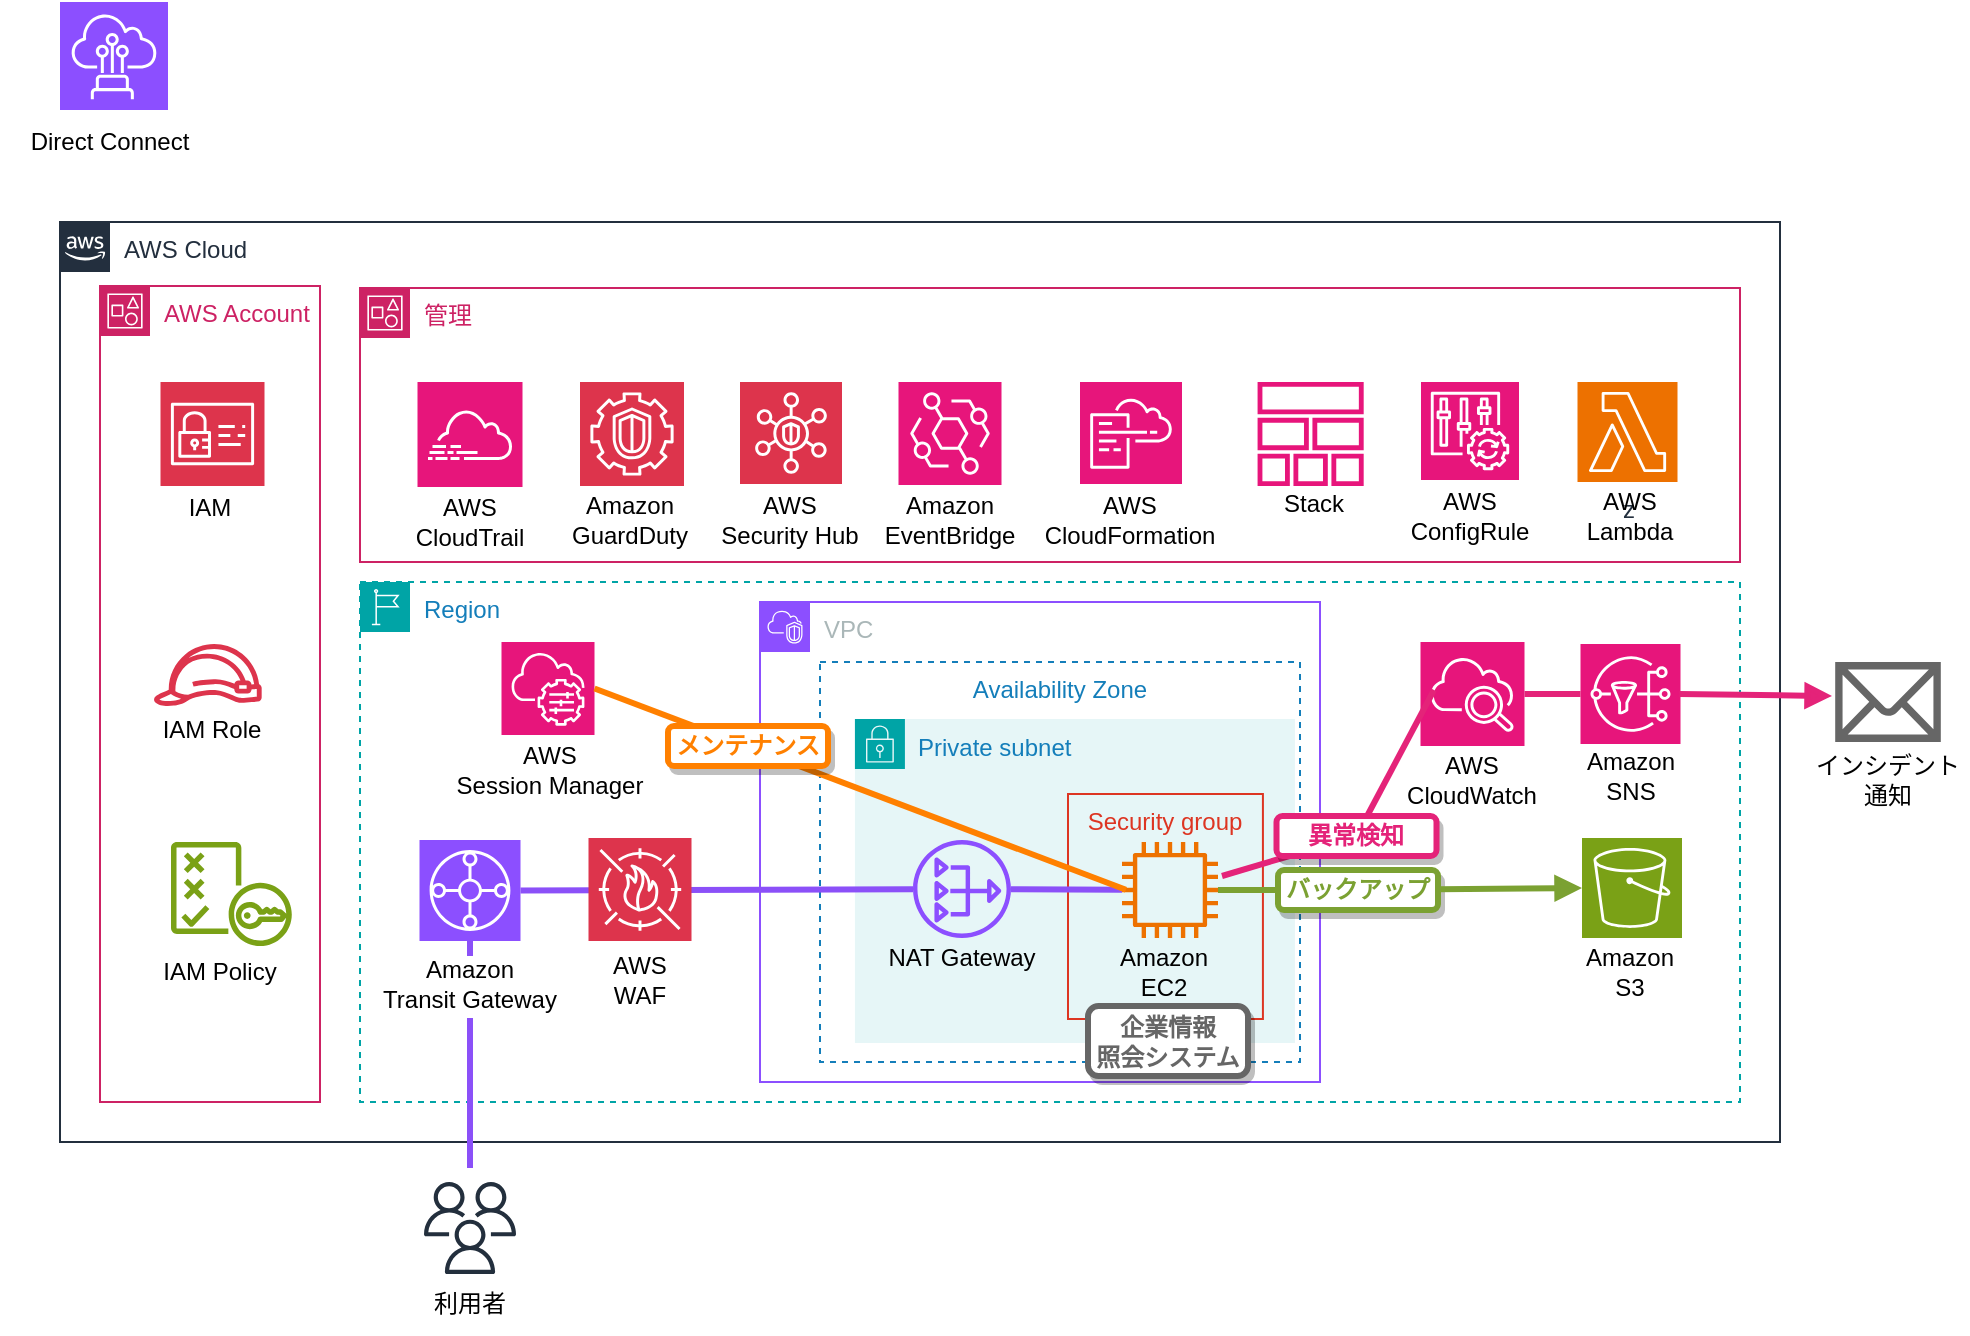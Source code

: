 <mxfile version="26.1.1" pages="2">
  <diagram id="Ht1M8jgEwFfnCIfOTk4-" name="Page-1">
    <mxGraphModel dx="997" dy="848" grid="1" gridSize="10" guides="1" tooltips="1" connect="1" arrows="0" fold="1" page="1" pageScale="1" pageWidth="1169" pageHeight="827" math="0" shadow="0">
      <root>
        <mxCell id="0" />
        <mxCell id="1" parent="0" />
        <mxCell id="M5-uGFi3z-6Nw_OpLiqt-7" value="AWS Cloud" style="points=[[0,0],[0.25,0],[0.5,0],[0.75,0],[1,0],[1,0.25],[1,0.5],[1,0.75],[1,1],[0.75,1],[0.5,1],[0.25,1],[0,1],[0,0.75],[0,0.5],[0,0.25]];outlineConnect=0;gradientColor=none;html=1;whiteSpace=wrap;fontSize=12;fontStyle=0;container=1;pointerEvents=0;collapsible=0;recursiveResize=0;shape=mxgraph.aws4.group;grIcon=mxgraph.aws4.group_aws_cloud_alt;strokeColor=#232F3E;fillColor=none;verticalAlign=top;align=left;spacingLeft=30;fontColor=#232F3E;dashed=0;" vertex="1" parent="1">
          <mxGeometry x="80" y="150" width="860" height="460" as="geometry" />
        </mxCell>
        <mxCell id="M5-uGFi3z-6Nw_OpLiqt-25" value="AWS Account" style="points=[[0,0],[0.25,0],[0.5,0],[0.75,0],[1,0],[1,0.25],[1,0.5],[1,0.75],[1,1],[0.75,1],[0.5,1],[0.25,1],[0,1],[0,0.75],[0,0.5],[0,0.25]];outlineConnect=0;gradientColor=none;html=1;whiteSpace=wrap;fontSize=12;fontStyle=0;container=1;pointerEvents=0;collapsible=0;recursiveResize=0;shape=mxgraph.aws4.group;grIcon=mxgraph.aws4.group_account;strokeColor=#CD2264;fillColor=none;verticalAlign=top;align=left;spacingLeft=30;fontColor=#CD2264;dashed=0;" vertex="1" parent="M5-uGFi3z-6Nw_OpLiqt-7">
          <mxGeometry x="20" y="32" width="110" height="408" as="geometry" />
        </mxCell>
        <mxCell id="M5-uGFi3z-6Nw_OpLiqt-18" value="IAM" style="text;html=1;align=center;verticalAlign=middle;whiteSpace=wrap;rounded=0;" vertex="1" parent="M5-uGFi3z-6Nw_OpLiqt-25">
          <mxGeometry x="25.41" y="101" width="60" height="20" as="geometry" />
        </mxCell>
        <mxCell id="M5-uGFi3z-6Nw_OpLiqt-13" value="" style="sketch=0;outlineConnect=0;fontColor=#232F3E;gradientColor=none;fillColor=#DD344C;strokeColor=none;dashed=0;verticalLabelPosition=bottom;verticalAlign=top;align=center;html=1;fontSize=12;fontStyle=0;aspect=fixed;pointerEvents=1;shape=mxgraph.aws4.role;" vertex="1" parent="M5-uGFi3z-6Nw_OpLiqt-25">
          <mxGeometry x="26.43" y="179" width="54.96" height="31" as="geometry" />
        </mxCell>
        <mxCell id="M5-uGFi3z-6Nw_OpLiqt-20" value="IAM Role" style="text;html=1;align=center;verticalAlign=middle;whiteSpace=wrap;rounded=0;" vertex="1" parent="M5-uGFi3z-6Nw_OpLiqt-25">
          <mxGeometry x="26.25" y="212" width="60" height="20" as="geometry" />
        </mxCell>
        <mxCell id="M5-uGFi3z-6Nw_OpLiqt-22" value="IAM Policy" style="text;html=1;align=center;verticalAlign=middle;whiteSpace=wrap;rounded=0;" vertex="1" parent="M5-uGFi3z-6Nw_OpLiqt-25">
          <mxGeometry x="30.25" y="333" width="60" height="20" as="geometry" />
        </mxCell>
        <mxCell id="M5-uGFi3z-6Nw_OpLiqt-41" value="" style="sketch=0;outlineConnect=0;fontColor=#232F3E;gradientColor=none;fillColor=#7AA116;strokeColor=none;dashed=0;verticalLabelPosition=bottom;verticalAlign=top;align=center;html=1;fontSize=12;fontStyle=0;aspect=fixed;pointerEvents=1;shape=mxgraph.aws4.policy;" vertex="1" parent="M5-uGFi3z-6Nw_OpLiqt-25">
          <mxGeometry x="35.43" y="278" width="60.54" height="52" as="geometry" />
        </mxCell>
        <mxCell id="M5-uGFi3z-6Nw_OpLiqt-17" value="" style="sketch=0;points=[[0,0,0],[0.25,0,0],[0.5,0,0],[0.75,0,0],[1,0,0],[0,1,0],[0.25,1,0],[0.5,1,0],[0.75,1,0],[1,1,0],[0,0.25,0],[0,0.5,0],[0,0.75,0],[1,0.25,0],[1,0.5,0],[1,0.75,0]];outlineConnect=0;fontColor=#232F3E;fillColor=#DD344C;strokeColor=#ffffff;dashed=0;verticalLabelPosition=bottom;verticalAlign=top;align=center;html=1;fontSize=12;fontStyle=0;aspect=fixed;shape=mxgraph.aws4.resourceIcon;resIcon=mxgraph.aws4.identity_and_access_management;" vertex="1" parent="M5-uGFi3z-6Nw_OpLiqt-25">
          <mxGeometry x="30.25" y="48" width="52" height="52" as="geometry" />
        </mxCell>
        <mxCell id="M5-uGFi3z-6Nw_OpLiqt-6" value="Region" style="points=[[0,0],[0.25,0],[0.5,0],[0.75,0],[1,0],[1,0.25],[1,0.5],[1,0.75],[1,1],[0.75,1],[0.5,1],[0.25,1],[0,1],[0,0.75],[0,0.5],[0,0.25]];outlineConnect=0;gradientColor=none;html=1;whiteSpace=wrap;fontSize=12;fontStyle=0;container=1;pointerEvents=0;collapsible=0;recursiveResize=0;shape=mxgraph.aws4.group;grIcon=mxgraph.aws4.group_region;strokeColor=#00A4A6;fillColor=none;verticalAlign=top;align=left;spacingLeft=30;fontColor=#147EBA;dashed=1;movable=1;resizable=1;rotatable=1;deletable=1;editable=1;locked=0;connectable=1;" vertex="1" parent="M5-uGFi3z-6Nw_OpLiqt-7">
          <mxGeometry x="150" y="180" width="690" height="260" as="geometry" />
        </mxCell>
        <mxCell id="M5-uGFi3z-6Nw_OpLiqt-3" value="VPC" style="points=[[0,0],[0.25,0],[0.5,0],[0.75,0],[1,0],[1,0.25],[1,0.5],[1,0.75],[1,1],[0.75,1],[0.5,1],[0.25,1],[0,1],[0,0.75],[0,0.5],[0,0.25]];outlineConnect=0;gradientColor=none;html=1;whiteSpace=wrap;fontSize=12;fontStyle=0;container=1;pointerEvents=0;collapsible=0;recursiveResize=0;shape=mxgraph.aws4.group;grIcon=mxgraph.aws4.group_vpc2;strokeColor=#8C4FFF;fillColor=none;verticalAlign=top;align=left;spacingLeft=30;fontColor=#AAB7B8;dashed=0;movable=1;resizable=1;rotatable=1;deletable=1;editable=1;locked=0;connectable=1;" vertex="1" parent="M5-uGFi3z-6Nw_OpLiqt-6">
          <mxGeometry x="200" y="10" width="280" height="240" as="geometry" />
        </mxCell>
        <mxCell id="M5-uGFi3z-6Nw_OpLiqt-8" value="Availability Zone" style="fillColor=none;strokeColor=#147EBA;dashed=1;verticalAlign=top;fontStyle=0;fontColor=#147EBA;whiteSpace=wrap;html=1;movable=1;resizable=1;rotatable=1;deletable=1;editable=1;locked=0;connectable=1;" vertex="1" parent="M5-uGFi3z-6Nw_OpLiqt-3">
          <mxGeometry x="30" y="30" width="240" height="200" as="geometry" />
        </mxCell>
        <mxCell id="M5-uGFi3z-6Nw_OpLiqt-4" value="Private subnet" style="points=[[0,0],[0.25,0],[0.5,0],[0.75,0],[1,0],[1,0.25],[1,0.5],[1,0.75],[1,1],[0.75,1],[0.5,1],[0.25,1],[0,1],[0,0.75],[0,0.5],[0,0.25]];outlineConnect=0;gradientColor=none;html=1;whiteSpace=wrap;fontSize=12;fontStyle=0;container=1;pointerEvents=0;collapsible=0;recursiveResize=0;shape=mxgraph.aws4.group;grIcon=mxgraph.aws4.group_security_group;grStroke=0;strokeColor=#00A4A6;fillColor=#E6F6F7;verticalAlign=top;align=left;spacingLeft=30;fontColor=#147EBA;dashed=0;movable=1;resizable=1;rotatable=1;deletable=1;editable=1;locked=0;connectable=1;" vertex="1" parent="M5-uGFi3z-6Nw_OpLiqt-3">
          <mxGeometry x="47.46" y="58.5" width="220.0" height="162" as="geometry" />
        </mxCell>
        <mxCell id="M5-uGFi3z-6Nw_OpLiqt-2" value="Security group" style="fillColor=none;strokeColor=#DD3522;verticalAlign=top;fontStyle=0;fontColor=#DD3522;whiteSpace=wrap;html=1;" vertex="1" parent="M5-uGFi3z-6Nw_OpLiqt-4">
          <mxGeometry x="106.54" y="37.5" width="97.46" height="112.5" as="geometry" />
        </mxCell>
        <mxCell id="M5-uGFi3z-6Nw_OpLiqt-1" value="" style="sketch=0;outlineConnect=0;fontColor=#232F3E;gradientColor=none;fillColor=#ED7100;strokeColor=none;dashed=0;verticalLabelPosition=bottom;verticalAlign=top;align=center;html=1;fontSize=12;fontStyle=0;aspect=fixed;pointerEvents=1;shape=mxgraph.aws4.instance2;" vertex="1" parent="M5-uGFi3z-6Nw_OpLiqt-4">
          <mxGeometry x="133.541" y="61.5" width="48" height="48" as="geometry" />
        </mxCell>
        <mxCell id="M5-uGFi3z-6Nw_OpLiqt-24" value="Amazon&lt;div&gt;EC2&lt;/div&gt;" style="text;html=1;align=center;verticalAlign=middle;whiteSpace=wrap;rounded=0;" vertex="1" parent="M5-uGFi3z-6Nw_OpLiqt-4">
          <mxGeometry x="90" y="111.5" width="130" height="30.5" as="geometry" />
        </mxCell>
        <mxCell id="M5-uGFi3z-6Nw_OpLiqt-23" value="NAT Gateway" style="text;html=1;align=center;verticalAlign=middle;whiteSpace=wrap;rounded=0;" vertex="1" parent="M5-uGFi3z-6Nw_OpLiqt-4">
          <mxGeometry x="8.54" y="109.5" width="90" height="20" as="geometry" />
        </mxCell>
        <mxCell id="M5-uGFi3z-6Nw_OpLiqt-9" value="" style="sketch=0;outlineConnect=0;fontColor=#232F3E;gradientColor=none;fillColor=#8C4FFF;strokeColor=none;dashed=0;verticalLabelPosition=bottom;verticalAlign=top;align=center;html=1;fontSize=12;fontStyle=0;aspect=fixed;pointerEvents=1;shape=mxgraph.aws4.nat_gateway;" vertex="1" parent="M5-uGFi3z-6Nw_OpLiqt-4">
          <mxGeometry x="29.04" y="60.5" width="49" height="49" as="geometry" />
        </mxCell>
        <mxCell id="M5-uGFi3z-6Nw_OpLiqt-80" value="バックアップ" style="text;html=1;align=center;verticalAlign=middle;whiteSpace=wrap;rounded=1;fillColor=default;gradientColor=none;strokeColor=light-dark(#7ba132, #295a0d);strokeWidth=3;fontColor=light-dark(#7ba132, #295a0d);fontStyle=1;shadow=1;shadowBlur=0;" vertex="1" parent="M5-uGFi3z-6Nw_OpLiqt-4">
          <mxGeometry x="211.54" y="75.5" width="80" height="20" as="geometry" />
        </mxCell>
        <mxCell id="M5-uGFi3z-6Nw_OpLiqt-67" style="rounded=0;orthogonalLoop=1;jettySize=auto;html=1;endArrow=none;startFill=0;strokeWidth=3;strokeColor=light-dark(#8b50f8, #959595);" edge="1" parent="M5-uGFi3z-6Nw_OpLiqt-4" source="M5-uGFi3z-6Nw_OpLiqt-9" target="M5-uGFi3z-6Nw_OpLiqt-1">
          <mxGeometry relative="1" as="geometry">
            <mxPoint x="-17.71" y="292" as="sourcePoint" />
            <mxPoint x="179.29" y="292" as="targetPoint" />
          </mxGeometry>
        </mxCell>
        <mxCell id="M5-uGFi3z-6Nw_OpLiqt-81" value="" style="rounded=0;orthogonalLoop=1;jettySize=auto;html=1;endArrow=none;startFill=0;strokeWidth=3;strokeColor=light-dark(#7ba132, #00a200);entryX=0;entryY=0.5;entryDx=0;entryDy=0;entryPerimeter=0;" edge="1" parent="M5-uGFi3z-6Nw_OpLiqt-4" source="M5-uGFi3z-6Nw_OpLiqt-1" target="M5-uGFi3z-6Nw_OpLiqt-80">
          <mxGeometry relative="1" as="geometry">
            <mxPoint x="659.96" y="483.5" as="sourcePoint" />
            <mxPoint x="841.46" y="483.5" as="targetPoint" />
          </mxGeometry>
        </mxCell>
        <mxCell id="M5-uGFi3z-6Nw_OpLiqt-62" style="rounded=0;orthogonalLoop=1;jettySize=auto;html=1;exitX=1;exitY=0.5;exitDx=0;exitDy=0;exitPerimeter=0;endArrow=none;startFill=0;strokeWidth=3;strokeColor=light-dark(#8b50f8, #959595);" edge="1" parent="M5-uGFi3z-6Nw_OpLiqt-6" source="M5-uGFi3z-6Nw_OpLiqt-38" target="M5-uGFi3z-6Nw_OpLiqt-9">
          <mxGeometry relative="1" as="geometry" />
        </mxCell>
        <mxCell id="M5-uGFi3z-6Nw_OpLiqt-38" value="" style="sketch=0;points=[[0,0,0],[0.25,0,0],[0.5,0,0],[0.75,0,0],[1,0,0],[0,1,0],[0.25,1,0],[0.5,1,0],[0.75,1,0],[1,1,0],[0,0.25,0],[0,0.5,0],[0,0.75,0],[1,0.25,0],[1,0.5,0],[1,0.75,0]];outlineConnect=0;fontColor=#232F3E;fillColor=#8C4FFF;strokeColor=#ffffff;dashed=0;verticalLabelPosition=bottom;verticalAlign=top;align=center;html=1;fontSize=12;fontStyle=0;aspect=fixed;shape=mxgraph.aws4.resourceIcon;resIcon=mxgraph.aws4.transit_gateway;" vertex="1" parent="M5-uGFi3z-6Nw_OpLiqt-6">
          <mxGeometry x="29.75" y="129" width="50.5" height="50.5" as="geometry" />
        </mxCell>
        <mxCell id="M5-uGFi3z-6Nw_OpLiqt-39" value="Amazon&lt;div&gt;Transit Gateway&lt;/div&gt;" style="text;html=1;align=center;verticalAlign=middle;whiteSpace=wrap;rounded=0;" vertex="1" parent="M5-uGFi3z-6Nw_OpLiqt-6">
          <mxGeometry y="181" width="110" height="39" as="geometry" />
        </mxCell>
        <mxCell id="M5-uGFi3z-6Nw_OpLiqt-31" value="" style="sketch=0;points=[[0,0,0],[0.25,0,0],[0.5,0,0],[0.75,0,0],[1,0,0],[0,1,0],[0.25,1,0],[0.5,1,0],[0.75,1,0],[1,1,0],[0,0.25,0],[0,0.5,0],[0,0.75,0],[1,0.25,0],[1,0.5,0],[1,0.75,0]];outlineConnect=0;fontColor=#232F3E;fillColor=#DD344C;strokeColor=#ffffff;dashed=0;verticalLabelPosition=bottom;verticalAlign=top;align=center;html=1;fontSize=12;fontStyle=0;aspect=fixed;shape=mxgraph.aws4.resourceIcon;resIcon=mxgraph.aws4.waf;" vertex="1" parent="M5-uGFi3z-6Nw_OpLiqt-6">
          <mxGeometry x="114.25" y="128" width="51.5" height="51.5" as="geometry" />
        </mxCell>
        <mxCell id="M5-uGFi3z-6Nw_OpLiqt-32" value="AWS&lt;div&gt;WAF&lt;/div&gt;" style="text;html=1;align=center;verticalAlign=middle;whiteSpace=wrap;rounded=0;" vertex="1" parent="M5-uGFi3z-6Nw_OpLiqt-6">
          <mxGeometry x="95" y="181" width="90" height="35" as="geometry" />
        </mxCell>
        <mxCell id="M5-uGFi3z-6Nw_OpLiqt-35" value="" style="sketch=0;points=[[0,0,0],[0.25,0,0],[0.5,0,0],[0.75,0,0],[1,0,0],[0,1,0],[0.25,1,0],[0.5,1,0],[0.75,1,0],[1,1,0],[0,0.25,0],[0,0.5,0],[0,0.75,0],[1,0.25,0],[1,0.5,0],[1,0.75,0]];points=[[0,0,0],[0.25,0,0],[0.5,0,0],[0.75,0,0],[1,0,0],[0,1,0],[0.25,1,0],[0.5,1,0],[0.75,1,0],[1,1,0],[0,0.25,0],[0,0.5,0],[0,0.75,0],[1,0.25,0],[1,0.5,0],[1,0.75,0]];outlineConnect=0;fontColor=#232F3E;fillColor=#E7157B;strokeColor=#ffffff;dashed=0;verticalLabelPosition=bottom;verticalAlign=top;align=center;html=1;fontSize=12;fontStyle=0;aspect=fixed;shape=mxgraph.aws4.resourceIcon;resIcon=mxgraph.aws4.systems_manager;" vertex="1" parent="M5-uGFi3z-6Nw_OpLiqt-6">
          <mxGeometry x="70.75" y="30" width="46.5" height="46.5" as="geometry" />
        </mxCell>
        <mxCell id="M5-uGFi3z-6Nw_OpLiqt-36" value="AWS&lt;div&gt;Session Manager&lt;/div&gt;" style="text;html=1;align=center;verticalAlign=middle;whiteSpace=wrap;rounded=0;" vertex="1" parent="M5-uGFi3z-6Nw_OpLiqt-6">
          <mxGeometry x="40" y="78" width="110" height="32" as="geometry" />
        </mxCell>
        <mxCell id="M5-uGFi3z-6Nw_OpLiqt-68" style="edgeStyle=orthogonalEdgeStyle;rounded=0;orthogonalLoop=1;jettySize=auto;html=1;endArrow=none;startFill=0;startArrow=none;strokeWidth=3;strokeColor=light-dark(#8b50f8, #959595);entryX=0.5;entryY=1;entryDx=0;entryDy=0;entryPerimeter=0;" edge="1" parent="M5-uGFi3z-6Nw_OpLiqt-6" target="M5-uGFi3z-6Nw_OpLiqt-38">
          <mxGeometry relative="1" as="geometry">
            <mxPoint x="55" y="187" as="sourcePoint" />
            <mxPoint x="55" y="190" as="targetPoint" />
          </mxGeometry>
        </mxCell>
        <mxCell id="M5-uGFi3z-6Nw_OpLiqt-88" style="rounded=0;orthogonalLoop=1;jettySize=auto;html=1;exitX=1;exitY=0.5;exitDx=0;exitDy=0;exitPerimeter=0;endArrow=none;startFill=0;strokeWidth=3;strokeColor=#FF8000;entryX=0.041;entryY=0.498;entryDx=0;entryDy=0;entryPerimeter=0;" edge="1" parent="M5-uGFi3z-6Nw_OpLiqt-6" source="M5-uGFi3z-6Nw_OpLiqt-35" target="M5-uGFi3z-6Nw_OpLiqt-1">
          <mxGeometry relative="1" as="geometry">
            <mxPoint x="169.75" y="320.42" as="sourcePoint" />
            <mxPoint x="379" y="148" as="targetPoint" />
            <Array as="points" />
          </mxGeometry>
        </mxCell>
        <mxCell id="M5-uGFi3z-6Nw_OpLiqt-90" value="メンテナンス" style="text;html=1;align=center;verticalAlign=middle;whiteSpace=wrap;rounded=1;fillColor=#FFFFFF;gradientColor=none;strokeColor=light-dark(#FF8000,#295A0D);strokeWidth=3;fontColor=light-dark(#FF8000,#295A0D);fontStyle=1;shadow=1;shadowBlur=0;" vertex="1" parent="M5-uGFi3z-6Nw_OpLiqt-6">
          <mxGeometry x="154" y="72" width="80" height="20" as="geometry" />
        </mxCell>
        <mxCell id="M5-uGFi3z-6Nw_OpLiqt-34" value="Amazon&lt;div&gt;S3&lt;/div&gt;" style="text;html=1;align=center;verticalAlign=middle;whiteSpace=wrap;rounded=0;" vertex="1" parent="M5-uGFi3z-6Nw_OpLiqt-7">
          <mxGeometry x="740" y="359" width="90" height="32" as="geometry" />
        </mxCell>
        <mxCell id="M5-uGFi3z-6Nw_OpLiqt-33" value="" style="sketch=0;points=[[0,0,0],[0.25,0,0],[0.5,0,0],[0.75,0,0],[1,0,0],[0,1,0],[0.25,1,0],[0.5,1,0],[0.75,1,0],[1,1,0],[0,0.25,0],[0,0.5,0],[0,0.75,0],[1,0.25,0],[1,0.5,0],[1,0.75,0]];outlineConnect=0;fontColor=#232F3E;fillColor=#7AA116;strokeColor=#ffffff;dashed=0;verticalLabelPosition=bottom;verticalAlign=top;align=center;html=1;fontSize=12;fontStyle=0;aspect=fixed;shape=mxgraph.aws4.resourceIcon;resIcon=mxgraph.aws4.s3;" vertex="1" parent="M5-uGFi3z-6Nw_OpLiqt-7">
          <mxGeometry x="761" y="308" width="50" height="50" as="geometry" />
        </mxCell>
        <mxCell id="M5-uGFi3z-6Nw_OpLiqt-61" value="管理" style="points=[[0,0],[0.25,0],[0.5,0],[0.75,0],[1,0],[1,0.25],[1,0.5],[1,0.75],[1,1],[0.75,1],[0.5,1],[0.25,1],[0,1],[0,0.75],[0,0.5],[0,0.25]];outlineConnect=0;gradientColor=none;html=1;whiteSpace=wrap;fontSize=12;fontStyle=0;container=1;pointerEvents=0;collapsible=0;recursiveResize=0;shape=mxgraph.aws4.group;grIcon=mxgraph.aws4.group_account;strokeColor=#CD2264;fillColor=none;verticalAlign=top;align=left;spacingLeft=30;fontColor=#CD2264;dashed=0;" vertex="1" parent="M5-uGFi3z-6Nw_OpLiqt-7">
          <mxGeometry x="150" y="33" width="690" height="137" as="geometry" />
        </mxCell>
        <mxCell id="M5-uGFi3z-6Nw_OpLiqt-43" value="" style="sketch=0;points=[[0,0,0],[0.25,0,0],[0.5,0,0],[0.75,0,0],[1,0,0],[0,1,0],[0.25,1,0],[0.5,1,0],[0.75,1,0],[1,1,0],[0,0.25,0],[0,0.5,0],[0,0.75,0],[1,0.25,0],[1,0.5,0],[1,0.75,0]];points=[[0,0,0],[0.25,0,0],[0.5,0,0],[0.75,0,0],[1,0,0],[0,1,0],[0.25,1,0],[0.5,1,0],[0.75,1,0],[1,1,0],[0,0.25,0],[0,0.5,0],[0,0.75,0],[1,0.25,0],[1,0.5,0],[1,0.75,0]];outlineConnect=0;fontColor=#232F3E;fillColor=#E7157B;strokeColor=#ffffff;dashed=0;verticalLabelPosition=bottom;verticalAlign=top;align=center;html=1;fontSize=12;fontStyle=0;aspect=fixed;shape=mxgraph.aws4.resourceIcon;resIcon=mxgraph.aws4.cloudtrail;" vertex="1" parent="M5-uGFi3z-6Nw_OpLiqt-61">
          <mxGeometry x="28.75" y="47" width="52.5" height="52.5" as="geometry" />
        </mxCell>
        <mxCell id="M5-uGFi3z-6Nw_OpLiqt-44" value="AWS&lt;div&gt;CloudTrail&lt;/div&gt;" style="text;html=1;align=center;verticalAlign=middle;whiteSpace=wrap;rounded=0;" vertex="1" parent="M5-uGFi3z-6Nw_OpLiqt-61">
          <mxGeometry x="10" y="101.5" width="90" height="30.5" as="geometry" />
        </mxCell>
        <mxCell id="M5-uGFi3z-6Nw_OpLiqt-45" value="" style="sketch=0;points=[[0,0,0],[0.25,0,0],[0.5,0,0],[0.75,0,0],[1,0,0],[0,1,0],[0.25,1,0],[0.5,1,0],[0.75,1,0],[1,1,0],[0,0.25,0],[0,0.5,0],[0,0.75,0],[1,0.25,0],[1,0.5,0],[1,0.75,0]];outlineConnect=0;fontColor=#232F3E;fillColor=#E7157B;strokeColor=#ffffff;dashed=0;verticalLabelPosition=bottom;verticalAlign=top;align=center;html=1;fontSize=12;fontStyle=0;aspect=fixed;shape=mxgraph.aws4.resourceIcon;resIcon=mxgraph.aws4.eventbridge;" vertex="1" parent="M5-uGFi3z-6Nw_OpLiqt-61">
          <mxGeometry x="269.25" y="47" width="51.5" height="51.5" as="geometry" />
        </mxCell>
        <mxCell id="M5-uGFi3z-6Nw_OpLiqt-46" value="&lt;div&gt;Amazon&lt;/div&gt;EventBridge" style="text;html=1;align=center;verticalAlign=middle;whiteSpace=wrap;rounded=0;" vertex="1" parent="M5-uGFi3z-6Nw_OpLiqt-61">
          <mxGeometry x="250" y="100.5" width="90" height="31.5" as="geometry" />
        </mxCell>
        <mxCell id="M5-uGFi3z-6Nw_OpLiqt-53" value="" style="sketch=0;outlineConnect=0;fontColor=#232F3E;gradientColor=none;fillColor=#E7157B;strokeColor=none;dashed=0;verticalLabelPosition=bottom;verticalAlign=top;align=center;html=1;fontSize=12;fontStyle=0;aspect=fixed;pointerEvents=1;shape=mxgraph.aws4.stack;" vertex="1" parent="M5-uGFi3z-6Nw_OpLiqt-61">
          <mxGeometry x="448.63" y="47" width="53.37" height="52" as="geometry" />
        </mxCell>
        <mxCell id="M5-uGFi3z-6Nw_OpLiqt-54" value="&lt;div&gt;Stack&lt;/div&gt;" style="text;html=1;align=center;verticalAlign=middle;whiteSpace=wrap;rounded=0;" vertex="1" parent="M5-uGFi3z-6Nw_OpLiqt-61">
          <mxGeometry x="432" y="98.5" width="90" height="18.5" as="geometry" />
        </mxCell>
        <mxCell id="M5-uGFi3z-6Nw_OpLiqt-51" value="" style="sketch=0;points=[[0,0,0],[0.25,0,0],[0.5,0,0],[0.75,0,0],[1,0,0],[0,1,0],[0.25,1,0],[0.5,1,0],[0.75,1,0],[1,1,0],[0,0.25,0],[0,0.5,0],[0,0.75,0],[1,0.25,0],[1,0.5,0],[1,0.75,0]];points=[[0,0,0],[0.25,0,0],[0.5,0,0],[0.75,0,0],[1,0,0],[0,1,0],[0.25,1,0],[0.5,1,0],[0.75,1,0],[1,1,0],[0,0.25,0],[0,0.5,0],[0,0.75,0],[1,0.25,0],[1,0.5,0],[1,0.75,0]];outlineConnect=0;fontColor=#232F3E;fillColor=#E7157B;strokeColor=#ffffff;dashed=0;verticalLabelPosition=bottom;verticalAlign=top;align=center;html=1;fontSize=12;fontStyle=0;aspect=fixed;shape=mxgraph.aws4.resourceIcon;resIcon=mxgraph.aws4.cloudformation;" vertex="1" parent="M5-uGFi3z-6Nw_OpLiqt-61">
          <mxGeometry x="360" y="47" width="51" height="51" as="geometry" />
        </mxCell>
        <mxCell id="M5-uGFi3z-6Nw_OpLiqt-52" value="&lt;div&gt;AWS&lt;/div&gt;&lt;div&gt;CloudFormation&lt;/div&gt;" style="text;html=1;align=center;verticalAlign=middle;whiteSpace=wrap;rounded=0;" vertex="1" parent="M5-uGFi3z-6Nw_OpLiqt-61">
          <mxGeometry x="340" y="100.5" width="90" height="31.5" as="geometry" />
        </mxCell>
        <mxCell id="M5-uGFi3z-6Nw_OpLiqt-47" value="" style="sketch=0;points=[[0,0,0],[0.25,0,0],[0.5,0,0],[0.75,0,0],[1,0,0],[0,1,0],[0.25,1,0],[0.5,1,0],[0.75,1,0],[1,1,0],[0,0.25,0],[0,0.5,0],[0,0.75,0],[1,0.25,0],[1,0.5,0],[1,0.75,0]];outlineConnect=0;fontColor=#232F3E;fillColor=#DD344C;strokeColor=#ffffff;dashed=0;verticalLabelPosition=bottom;verticalAlign=top;align=center;html=1;fontSize=12;fontStyle=0;aspect=fixed;shape=mxgraph.aws4.resourceIcon;resIcon=mxgraph.aws4.guardduty;" vertex="1" parent="M5-uGFi3z-6Nw_OpLiqt-61">
          <mxGeometry x="110" y="47" width="52" height="52" as="geometry" />
        </mxCell>
        <mxCell id="M5-uGFi3z-6Nw_OpLiqt-48" value="&lt;div&gt;Amazon&lt;/div&gt;GuardDuty" style="text;html=1;align=center;verticalAlign=middle;whiteSpace=wrap;rounded=0;" vertex="1" parent="M5-uGFi3z-6Nw_OpLiqt-61">
          <mxGeometry x="90" y="100.5" width="90" height="31.5" as="geometry" />
        </mxCell>
        <mxCell id="M5-uGFi3z-6Nw_OpLiqt-49" value="" style="sketch=0;points=[[0,0,0],[0.25,0,0],[0.5,0,0],[0.75,0,0],[1,0,0],[0,1,0],[0.25,1,0],[0.5,1,0],[0.75,1,0],[1,1,0],[0,0.25,0],[0,0.5,0],[0,0.75,0],[1,0.25,0],[1,0.5,0],[1,0.75,0]];outlineConnect=0;fontColor=#232F3E;fillColor=#DD344C;strokeColor=#ffffff;dashed=0;verticalLabelPosition=bottom;verticalAlign=top;align=center;html=1;fontSize=12;fontStyle=0;aspect=fixed;shape=mxgraph.aws4.resourceIcon;resIcon=mxgraph.aws4.security_hub;" vertex="1" parent="M5-uGFi3z-6Nw_OpLiqt-61">
          <mxGeometry x="190" y="47" width="51" height="51" as="geometry" />
        </mxCell>
        <mxCell id="M5-uGFi3z-6Nw_OpLiqt-50" value="&lt;div&gt;AWS&lt;/div&gt;&lt;div&gt;Security Hub&lt;/div&gt;" style="text;html=1;align=center;verticalAlign=middle;whiteSpace=wrap;rounded=0;" vertex="1" parent="M5-uGFi3z-6Nw_OpLiqt-61">
          <mxGeometry x="170" y="100.5" width="90" height="31.5" as="geometry" />
        </mxCell>
        <mxCell id="M5-uGFi3z-6Nw_OpLiqt-58" value="" style="sketch=0;points=[[0,0,0],[0.25,0,0],[0.5,0,0],[0.75,0,0],[1,0,0],[0,1,0],[0.25,1,0],[0.5,1,0],[0.75,1,0],[1,1,0],[0,0.25,0],[0,0.5,0],[0,0.75,0],[1,0.25,0],[1,0.5,0],[1,0.75,0]];points=[[0,0,0],[0.25,0,0],[0.5,0,0],[0.75,0,0],[1,0,0],[0,1,0],[0.25,1,0],[0.5,1,0],[0.75,1,0],[1,1,0],[0,0.25,0],[0,0.5,0],[0,0.75,0],[1,0.25,0],[1,0.5,0],[1,0.75,0]];outlineConnect=0;fontColor=#232F3E;fillColor=#E7157B;strokeColor=#ffffff;dashed=0;verticalLabelPosition=bottom;verticalAlign=top;align=center;html=1;fontSize=12;fontStyle=0;aspect=fixed;shape=mxgraph.aws4.resourceIcon;resIcon=mxgraph.aws4.config;" vertex="1" parent="M5-uGFi3z-6Nw_OpLiqt-61">
          <mxGeometry x="530.5" y="47" width="49" height="49" as="geometry" />
        </mxCell>
        <mxCell id="M5-uGFi3z-6Nw_OpLiqt-59" value="&lt;div&gt;AWS&lt;/div&gt;&lt;div&gt;ConfigRule&lt;/div&gt;" style="text;html=1;align=center;verticalAlign=middle;whiteSpace=wrap;rounded=0;" vertex="1" parent="M5-uGFi3z-6Nw_OpLiqt-61">
          <mxGeometry x="510" y="98.5" width="90" height="31.5" as="geometry" />
        </mxCell>
        <mxCell id="M5-uGFi3z-6Nw_OpLiqt-56" value="z" style="sketch=0;points=[[0,0,0],[0.25,0,0],[0.5,0,0],[0.75,0,0],[1,0,0],[0,1,0],[0.25,1,0],[0.5,1,0],[0.75,1,0],[1,1,0],[0,0.25,0],[0,0.5,0],[0,0.75,0],[1,0.25,0],[1,0.5,0],[1,0.75,0]];outlineConnect=0;fontColor=#232F3E;fillColor=#ED7100;strokeColor=#ffffff;dashed=0;verticalLabelPosition=bottom;verticalAlign=top;align=center;html=1;fontSize=12;fontStyle=0;aspect=fixed;shape=mxgraph.aws4.resourceIcon;resIcon=mxgraph.aws4.lambda;" vertex="1" parent="M5-uGFi3z-6Nw_OpLiqt-61">
          <mxGeometry x="608.75" y="47" width="50" height="50" as="geometry" />
        </mxCell>
        <mxCell id="M5-uGFi3z-6Nw_OpLiqt-57" value="&lt;div&gt;AWS&lt;/div&gt;&lt;div&gt;Lambda&lt;/div&gt;" style="text;html=1;align=center;verticalAlign=middle;whiteSpace=wrap;rounded=0;" vertex="1" parent="M5-uGFi3z-6Nw_OpLiqt-61">
          <mxGeometry x="590" y="98.5" width="90" height="31.5" as="geometry" />
        </mxCell>
        <mxCell id="M5-uGFi3z-6Nw_OpLiqt-27" value="" style="sketch=0;points=[[0,0,0],[0.25,0,0],[0.5,0,0],[0.75,0,0],[1,0,0],[0,1,0],[0.25,1,0],[0.5,1,0],[0.75,1,0],[1,1,0],[0,0.25,0],[0,0.5,0],[0,0.75,0],[1,0.25,0],[1,0.5,0],[1,0.75,0]];points=[[0,0,0],[0.25,0,0],[0.5,0,0],[0.75,0,0],[1,0,0],[0,1,0],[0.25,1,0],[0.5,1,0],[0.75,1,0],[1,1,0],[0,0.25,0],[0,0.5,0],[0,0.75,0],[1,0.25,0],[1,0.5,0],[1,0.75,0]];outlineConnect=0;fontColor=#232F3E;fillColor=#E7157B;strokeColor=#ffffff;dashed=0;verticalLabelPosition=bottom;verticalAlign=top;align=center;html=1;fontSize=12;fontStyle=0;aspect=fixed;shape=mxgraph.aws4.resourceIcon;resIcon=mxgraph.aws4.cloudwatch_2;" vertex="1" parent="M5-uGFi3z-6Nw_OpLiqt-7">
          <mxGeometry x="680.25" y="210" width="52" height="52" as="geometry" />
        </mxCell>
        <mxCell id="M5-uGFi3z-6Nw_OpLiqt-28" value="AWS&lt;div&gt;CloudWatch&lt;/div&gt;" style="text;html=1;align=center;verticalAlign=middle;whiteSpace=wrap;rounded=0;" vertex="1" parent="M5-uGFi3z-6Nw_OpLiqt-7">
          <mxGeometry x="661.25" y="265" width="90" height="28" as="geometry" />
        </mxCell>
        <mxCell id="M5-uGFi3z-6Nw_OpLiqt-29" value="" style="sketch=0;points=[[0,0,0],[0.25,0,0],[0.5,0,0],[0.75,0,0],[1,0,0],[0,1,0],[0.25,1,0],[0.5,1,0],[0.75,1,0],[1,1,0],[0,0.25,0],[0,0.5,0],[0,0.75,0],[1,0.25,0],[1,0.5,0],[1,0.75,0]];outlineConnect=0;fontColor=#232F3E;fillColor=#E7157B;strokeColor=#ffffff;dashed=0;verticalLabelPosition=bottom;verticalAlign=top;align=center;html=1;fontSize=12;fontStyle=0;aspect=fixed;shape=mxgraph.aws4.resourceIcon;resIcon=mxgraph.aws4.sns;" vertex="1" parent="M5-uGFi3z-6Nw_OpLiqt-7">
          <mxGeometry x="760.25" y="211" width="50" height="50" as="geometry" />
        </mxCell>
        <mxCell id="M5-uGFi3z-6Nw_OpLiqt-30" value="Amazon&lt;div&gt;SNS&lt;/div&gt;" style="text;html=1;align=center;verticalAlign=middle;whiteSpace=wrap;rounded=0;" vertex="1" parent="M5-uGFi3z-6Nw_OpLiqt-7">
          <mxGeometry x="761.25" y="263" width="49" height="27" as="geometry" />
        </mxCell>
        <mxCell id="M5-uGFi3z-6Nw_OpLiqt-72" style="rounded=0;orthogonalLoop=1;jettySize=auto;html=1;endArrow=none;startFill=0;strokeWidth=3;strokeColor=light-dark(#e42379, #00a200);exitX=1;exitY=0.5;exitDx=0;exitDy=0;exitPerimeter=0;entryX=0;entryY=0.5;entryDx=0;entryDy=0;entryPerimeter=0;" edge="1" parent="M5-uGFi3z-6Nw_OpLiqt-7" source="M5-uGFi3z-6Nw_OpLiqt-27" target="M5-uGFi3z-6Nw_OpLiqt-29">
          <mxGeometry relative="1" as="geometry">
            <mxPoint x="670" y="327" as="sourcePoint" />
            <mxPoint x="776" y="234" as="targetPoint" />
          </mxGeometry>
        </mxCell>
        <mxCell id="M5-uGFi3z-6Nw_OpLiqt-73" style="rounded=0;orthogonalLoop=1;jettySize=auto;html=1;endArrow=block;startFill=0;strokeWidth=3;strokeColor=light-dark(#e42379, #00a200);exitX=1;exitY=0.5;exitDx=0;exitDy=0;exitPerimeter=0;endFill=1;" edge="1" parent="M5-uGFi3z-6Nw_OpLiqt-7">
          <mxGeometry relative="1" as="geometry">
            <mxPoint x="809.75" y="236" as="sourcePoint" />
            <mxPoint x="886" y="237" as="targetPoint" />
          </mxGeometry>
        </mxCell>
        <mxCell id="M5-uGFi3z-6Nw_OpLiqt-70" style="rounded=0;orthogonalLoop=1;jettySize=auto;html=1;endArrow=block;startFill=0;strokeWidth=3;strokeColor=light-dark(#7ba132, #00a200);entryX=0;entryY=0.5;entryDx=0;entryDy=0;entryPerimeter=0;endFill=1;" edge="1" parent="M5-uGFi3z-6Nw_OpLiqt-7" source="M5-uGFi3z-6Nw_OpLiqt-80" target="M5-uGFi3z-6Nw_OpLiqt-33">
          <mxGeometry relative="1" as="geometry">
            <mxPoint x="579.96" y="333.5" as="sourcePoint" />
            <mxPoint x="635.96" y="334.5" as="targetPoint" />
          </mxGeometry>
        </mxCell>
        <mxCell id="M5-uGFi3z-6Nw_OpLiqt-15" value="" style="sketch=0;outlineConnect=0;fontColor=#232F3E;gradientColor=none;fillColor=#232F3D;strokeColor=none;dashed=0;verticalLabelPosition=bottom;verticalAlign=top;align=center;html=1;fontSize=12;fontStyle=0;aspect=fixed;pointerEvents=1;shape=mxgraph.aws4.users;" vertex="1" parent="1">
          <mxGeometry x="262" y="630" width="46" height="46" as="geometry" />
        </mxCell>
        <mxCell id="M5-uGFi3z-6Nw_OpLiqt-37" value="" style="sketch=0;points=[[0,0,0],[0.25,0,0],[0.5,0,0],[0.75,0,0],[1,0,0],[0,1,0],[0.25,1,0],[0.5,1,0],[0.75,1,0],[1,1,0],[0,0.25,0],[0,0.5,0],[0,0.75,0],[1,0.25,0],[1,0.5,0],[1,0.75,0]];outlineConnect=0;fontColor=#232F3E;fillColor=#8C4FFF;strokeColor=#ffffff;dashed=0;verticalLabelPosition=bottom;verticalAlign=top;align=center;html=1;fontSize=12;fontStyle=0;aspect=fixed;shape=mxgraph.aws4.resourceIcon;resIcon=mxgraph.aws4.direct_connect;" vertex="1" parent="1">
          <mxGeometry x="80" y="40" width="54" height="54" as="geometry" />
        </mxCell>
        <mxCell id="M5-uGFi3z-6Nw_OpLiqt-40" value="Direct Connect" style="text;html=1;align=center;verticalAlign=middle;whiteSpace=wrap;rounded=0;" vertex="1" parent="1">
          <mxGeometry x="50" y="100" width="110" height="20" as="geometry" />
        </mxCell>
        <mxCell id="M5-uGFi3z-6Nw_OpLiqt-65" style="rounded=0;orthogonalLoop=1;jettySize=auto;html=1;endArrow=none;startFill=0;startArrow=none;strokeWidth=3;strokeColor=light-dark(#8b50f8, #959595);" edge="1" parent="1">
          <mxGeometry relative="1" as="geometry">
            <mxPoint x="285" y="548" as="sourcePoint" />
            <mxPoint x="285" y="623" as="targetPoint" />
          </mxGeometry>
        </mxCell>
        <mxCell id="M5-uGFi3z-6Nw_OpLiqt-74" value="インシデント&lt;div&gt;通知&lt;/div&gt;" style="text;html=1;align=center;verticalAlign=middle;whiteSpace=wrap;rounded=0;" vertex="1" parent="1">
          <mxGeometry x="954" y="414" width="80" height="30" as="geometry" />
        </mxCell>
        <mxCell id="M5-uGFi3z-6Nw_OpLiqt-76" value="利用者" style="text;html=1;align=center;verticalAlign=middle;whiteSpace=wrap;rounded=0;" vertex="1" parent="1">
          <mxGeometry x="245" y="676" width="80" height="30" as="geometry" />
        </mxCell>
        <mxCell id="M5-uGFi3z-6Nw_OpLiqt-78" value="" style="shape=mxgraph.signs.tech.mail;html=1;pointerEvents=1;fillColor=#666666;strokeColor=none;verticalLabelPosition=bottom;verticalAlign=top;align=center;" vertex="1" parent="1">
          <mxGeometry x="967.6" y="370" width="52.8" height="40" as="geometry" />
        </mxCell>
        <mxCell id="M5-uGFi3z-6Nw_OpLiqt-71" style="rounded=0;orthogonalLoop=1;jettySize=auto;html=1;endArrow=none;startFill=0;strokeWidth=3;strokeColor=light-dark(#e42379, #00a200);" edge="1" parent="1" source="M5-uGFi3z-6Nw_OpLiqt-84">
          <mxGeometry relative="1" as="geometry">
            <mxPoint x="661" y="477" as="sourcePoint" />
            <mxPoint x="767" y="384" as="targetPoint" />
          </mxGeometry>
        </mxCell>
        <mxCell id="M5-uGFi3z-6Nw_OpLiqt-85" value="" style="rounded=0;orthogonalLoop=1;jettySize=auto;html=1;endArrow=none;startFill=0;strokeWidth=3;strokeColor=light-dark(#e42379, #00a200);" edge="1" parent="1" target="M5-uGFi3z-6Nw_OpLiqt-84">
          <mxGeometry relative="1" as="geometry">
            <mxPoint x="661" y="477" as="sourcePoint" />
            <mxPoint x="767" y="384" as="targetPoint" />
          </mxGeometry>
        </mxCell>
        <mxCell id="M5-uGFi3z-6Nw_OpLiqt-84" value="異常検知" style="text;html=1;align=center;verticalAlign=middle;whiteSpace=wrap;rounded=1;fillColor=#FFFFFF;gradientColor=none;strokeColor=light-dark(#e42379, #295a0d);strokeWidth=3;fontColor=light-dark(#e42379, #295a0d);fontStyle=1;shadow=1;shadowBlur=0;" vertex="1" parent="1">
          <mxGeometry x="688.25" y="447" width="80" height="20" as="geometry" />
        </mxCell>
        <mxCell id="M5-uGFi3z-6Nw_OpLiqt-92" value="企業情報&lt;div&gt;照会システム&lt;/div&gt;" style="text;html=1;align=center;verticalAlign=middle;whiteSpace=wrap;rounded=1;fillColor=default;gradientColor=none;strokeColor=light-dark(#666666,#295A0D);strokeWidth=3;fontColor=light-dark(#666666,#295A0D);fontStyle=1;shadow=1;shadowBlur=0;" vertex="1" parent="1">
          <mxGeometry x="594" y="542" width="80" height="35" as="geometry" />
        </mxCell>
      </root>
    </mxGraphModel>
  </diagram>
  <diagram id="wS0xfYaGGSN6uK0Eu00o" name="ページ2">
    <mxGraphModel dx="1119" dy="613" grid="1" gridSize="10" guides="1" tooltips="1" connect="1" arrows="1" fold="1" page="1" pageScale="1" pageWidth="827" pageHeight="1169" math="0" shadow="0">
      <root>
        <mxCell id="0" />
        <mxCell id="ag140qJKRGpbqsQz48VF-1" value="AWS Cloud" style="" parent="0" />
        <mxCell id="ag140qJKRGpbqsQz48VF-56" value="" style="sketch=0;outlineConnect=0;fontColor=#232F3E;gradientColor=none;fillColor=#ED7100;strokeColor=none;dashed=0;verticalLabelPosition=bottom;verticalAlign=top;align=center;html=1;fontSize=12;fontStyle=0;aspect=fixed;pointerEvents=1;shape=mxgraph.aws4.instance2;" vertex="1" parent="ag140qJKRGpbqsQz48VF-1">
          <mxGeometry x="607.001" y="465" width="48" height="48" as="geometry" />
        </mxCell>
        <mxCell id="ag140qJKRGpbqsQz48VF-58" value="" style="sketch=0;points=[[0,0,0],[0.25,0,0],[0.5,0,0],[0.75,0,0],[1,0,0],[0,1,0],[0.25,1,0],[0.5,1,0],[0.75,1,0],[1,1,0],[0,0.25,0],[0,0.5,0],[0,0.75,0],[1,0.25,0],[1,0.5,0],[1,0.75,0]];outlineConnect=0;fontColor=#232F3E;fillColor=#8C4FFF;strokeColor=#ffffff;dashed=0;verticalLabelPosition=bottom;verticalAlign=top;align=center;html=1;fontSize=12;fontStyle=0;aspect=fixed;shape=mxgraph.aws4.resourceIcon;resIcon=mxgraph.aws4.direct_connect;" vertex="1" parent="ag140qJKRGpbqsQz48VF-1">
          <mxGeometry x="80" y="40" width="54" height="54" as="geometry" />
        </mxCell>
        <mxCell id="ag140qJKRGpbqsQz48VF-59" value="Direct Connect" style="text;html=1;align=center;verticalAlign=middle;whiteSpace=wrap;rounded=0;" vertex="1" parent="ag140qJKRGpbqsQz48VF-1">
          <mxGeometry x="50" y="100" width="110" height="20" as="geometry" />
        </mxCell>
        <mxCell id="ag140qJKRGpbqsQz48VF-275" value="管理" style="points=[[0,0],[0.25,0],[0.5,0],[0.75,0],[1,0],[1,0.25],[1,0.5],[1,0.75],[1,1],[0.75,1],[0.5,1],[0.25,1],[0,1],[0,0.75],[0,0.5],[0,0.25]];outlineConnect=0;gradientColor=none;html=1;whiteSpace=wrap;fontSize=12;fontStyle=0;container=1;pointerEvents=0;collapsible=0;recursiveResize=0;shape=mxgraph.aws4.group;grIcon=mxgraph.aws4.group_account;strokeColor=#CD2264;fillColor=none;verticalAlign=top;align=left;spacingLeft=30;fontColor=#CD2264;dashed=0;" vertex="1" parent="ag140qJKRGpbqsQz48VF-1">
          <mxGeometry x="230" y="183" width="690" height="137" as="geometry" />
        </mxCell>
        <mxCell id="ag140qJKRGpbqsQz48VF-276" value="" style="sketch=0;points=[[0,0,0],[0.25,0,0],[0.5,0,0],[0.75,0,0],[1,0,0],[0,1,0],[0.25,1,0],[0.5,1,0],[0.75,1,0],[1,1,0],[0,0.25,0],[0,0.5,0],[0,0.75,0],[1,0.25,0],[1,0.5,0],[1,0.75,0]];points=[[0,0,0],[0.25,0,0],[0.5,0,0],[0.75,0,0],[1,0,0],[0,1,0],[0.25,1,0],[0.5,1,0],[0.75,1,0],[1,1,0],[0,0.25,0],[0,0.5,0],[0,0.75,0],[1,0.25,0],[1,0.5,0],[1,0.75,0]];outlineConnect=0;fontColor=#232F3E;fillColor=#E7157B;strokeColor=#ffffff;dashed=0;verticalLabelPosition=bottom;verticalAlign=top;align=center;html=1;fontSize=12;fontStyle=0;aspect=fixed;shape=mxgraph.aws4.resourceIcon;resIcon=mxgraph.aws4.cloudtrail;" vertex="1" parent="ag140qJKRGpbqsQz48VF-275">
          <mxGeometry x="28.75" y="47" width="52.5" height="52.5" as="geometry" />
        </mxCell>
        <mxCell id="ag140qJKRGpbqsQz48VF-277" value="AWS&lt;div&gt;CloudTrail&lt;/div&gt;" style="text;html=1;align=center;verticalAlign=middle;whiteSpace=wrap;rounded=0;" vertex="1" parent="ag140qJKRGpbqsQz48VF-275">
          <mxGeometry x="10" y="101.5" width="90" height="30.5" as="geometry" />
        </mxCell>
        <mxCell id="ag140qJKRGpbqsQz48VF-278" value="" style="sketch=0;points=[[0,0,0],[0.25,0,0],[0.5,0,0],[0.75,0,0],[1,0,0],[0,1,0],[0.25,1,0],[0.5,1,0],[0.75,1,0],[1,1,0],[0,0.25,0],[0,0.5,0],[0,0.75,0],[1,0.25,0],[1,0.5,0],[1,0.75,0]];outlineConnect=0;fontColor=#232F3E;fillColor=#E7157B;strokeColor=#ffffff;dashed=0;verticalLabelPosition=bottom;verticalAlign=top;align=center;html=1;fontSize=12;fontStyle=0;aspect=fixed;shape=mxgraph.aws4.resourceIcon;resIcon=mxgraph.aws4.eventbridge;" vertex="1" parent="ag140qJKRGpbqsQz48VF-275">
          <mxGeometry x="269.25" y="47" width="51.5" height="51.5" as="geometry" />
        </mxCell>
        <mxCell id="ag140qJKRGpbqsQz48VF-279" value="&lt;div&gt;Amazon&lt;/div&gt;EventBridge" style="text;html=1;align=center;verticalAlign=middle;whiteSpace=wrap;rounded=0;" vertex="1" parent="ag140qJKRGpbqsQz48VF-275">
          <mxGeometry x="250" y="100.5" width="90" height="31.5" as="geometry" />
        </mxCell>
        <mxCell id="ag140qJKRGpbqsQz48VF-280" value="" style="sketch=0;outlineConnect=0;fontColor=#232F3E;gradientColor=none;fillColor=#E7157B;strokeColor=none;dashed=0;verticalLabelPosition=bottom;verticalAlign=top;align=center;html=1;fontSize=12;fontStyle=0;aspect=fixed;pointerEvents=1;shape=mxgraph.aws4.stack;" vertex="1" parent="ag140qJKRGpbqsQz48VF-275">
          <mxGeometry x="448.63" y="47" width="53.37" height="52" as="geometry" />
        </mxCell>
        <mxCell id="ag140qJKRGpbqsQz48VF-281" value="&lt;div&gt;Stack&lt;/div&gt;" style="text;html=1;align=center;verticalAlign=middle;whiteSpace=wrap;rounded=0;" vertex="1" parent="ag140qJKRGpbqsQz48VF-275">
          <mxGeometry x="432" y="98.5" width="90" height="18.5" as="geometry" />
        </mxCell>
        <mxCell id="ag140qJKRGpbqsQz48VF-282" value="" style="sketch=0;points=[[0,0,0],[0.25,0,0],[0.5,0,0],[0.75,0,0],[1,0,0],[0,1,0],[0.25,1,0],[0.5,1,0],[0.75,1,0],[1,1,0],[0,0.25,0],[0,0.5,0],[0,0.75,0],[1,0.25,0],[1,0.5,0],[1,0.75,0]];points=[[0,0,0],[0.25,0,0],[0.5,0,0],[0.75,0,0],[1,0,0],[0,1,0],[0.25,1,0],[0.5,1,0],[0.75,1,0],[1,1,0],[0,0.25,0],[0,0.5,0],[0,0.75,0],[1,0.25,0],[1,0.5,0],[1,0.75,0]];outlineConnect=0;fontColor=#232F3E;fillColor=#E7157B;strokeColor=#ffffff;dashed=0;verticalLabelPosition=bottom;verticalAlign=top;align=center;html=1;fontSize=12;fontStyle=0;aspect=fixed;shape=mxgraph.aws4.resourceIcon;resIcon=mxgraph.aws4.cloudformation;" vertex="1" parent="ag140qJKRGpbqsQz48VF-275">
          <mxGeometry x="360" y="47" width="51" height="51" as="geometry" />
        </mxCell>
        <mxCell id="ag140qJKRGpbqsQz48VF-283" value="&lt;div&gt;AWS&lt;/div&gt;&lt;div&gt;CloudFormation&lt;/div&gt;" style="text;html=1;align=center;verticalAlign=middle;whiteSpace=wrap;rounded=0;" vertex="1" parent="ag140qJKRGpbqsQz48VF-275">
          <mxGeometry x="340" y="100.5" width="90" height="31.5" as="geometry" />
        </mxCell>
        <mxCell id="ag140qJKRGpbqsQz48VF-284" value="" style="sketch=0;points=[[0,0,0],[0.25,0,0],[0.5,0,0],[0.75,0,0],[1,0,0],[0,1,0],[0.25,1,0],[0.5,1,0],[0.75,1,0],[1,1,0],[0,0.25,0],[0,0.5,0],[0,0.75,0],[1,0.25,0],[1,0.5,0],[1,0.75,0]];outlineConnect=0;fontColor=#232F3E;fillColor=#DD344C;strokeColor=#ffffff;dashed=0;verticalLabelPosition=bottom;verticalAlign=top;align=center;html=1;fontSize=12;fontStyle=0;aspect=fixed;shape=mxgraph.aws4.resourceIcon;resIcon=mxgraph.aws4.guardduty;" vertex="1" parent="ag140qJKRGpbqsQz48VF-275">
          <mxGeometry x="110" y="47" width="52" height="52" as="geometry" />
        </mxCell>
        <mxCell id="ag140qJKRGpbqsQz48VF-285" value="&lt;div&gt;Amazon&lt;/div&gt;GuardDuty" style="text;html=1;align=center;verticalAlign=middle;whiteSpace=wrap;rounded=0;" vertex="1" parent="ag140qJKRGpbqsQz48VF-275">
          <mxGeometry x="90" y="100.5" width="90" height="31.5" as="geometry" />
        </mxCell>
        <mxCell id="ag140qJKRGpbqsQz48VF-286" value="" style="sketch=0;points=[[0,0,0],[0.25,0,0],[0.5,0,0],[0.75,0,0],[1,0,0],[0,1,0],[0.25,1,0],[0.5,1,0],[0.75,1,0],[1,1,0],[0,0.25,0],[0,0.5,0],[0,0.75,0],[1,0.25,0],[1,0.5,0],[1,0.75,0]];outlineConnect=0;fontColor=#232F3E;fillColor=#DD344C;strokeColor=#ffffff;dashed=0;verticalLabelPosition=bottom;verticalAlign=top;align=center;html=1;fontSize=12;fontStyle=0;aspect=fixed;shape=mxgraph.aws4.resourceIcon;resIcon=mxgraph.aws4.security_hub;" vertex="1" parent="ag140qJKRGpbqsQz48VF-275">
          <mxGeometry x="190" y="47" width="51" height="51" as="geometry" />
        </mxCell>
        <mxCell id="ag140qJKRGpbqsQz48VF-287" value="&lt;div&gt;AWS&lt;/div&gt;&lt;div&gt;Security Hub&lt;/div&gt;" style="text;html=1;align=center;verticalAlign=middle;whiteSpace=wrap;rounded=0;" vertex="1" parent="ag140qJKRGpbqsQz48VF-275">
          <mxGeometry x="170" y="100.5" width="90" height="31.5" as="geometry" />
        </mxCell>
        <mxCell id="ag140qJKRGpbqsQz48VF-288" value="" style="sketch=0;points=[[0,0,0],[0.25,0,0],[0.5,0,0],[0.75,0,0],[1,0,0],[0,1,0],[0.25,1,0],[0.5,1,0],[0.75,1,0],[1,1,0],[0,0.25,0],[0,0.5,0],[0,0.75,0],[1,0.25,0],[1,0.5,0],[1,0.75,0]];points=[[0,0,0],[0.25,0,0],[0.5,0,0],[0.75,0,0],[1,0,0],[0,1,0],[0.25,1,0],[0.5,1,0],[0.75,1,0],[1,1,0],[0,0.25,0],[0,0.5,0],[0,0.75,0],[1,0.25,0],[1,0.5,0],[1,0.75,0]];outlineConnect=0;fontColor=#232F3E;fillColor=#E7157B;strokeColor=#ffffff;dashed=0;verticalLabelPosition=bottom;verticalAlign=top;align=center;html=1;fontSize=12;fontStyle=0;aspect=fixed;shape=mxgraph.aws4.resourceIcon;resIcon=mxgraph.aws4.config;" vertex="1" parent="ag140qJKRGpbqsQz48VF-275">
          <mxGeometry x="530.5" y="47" width="49" height="49" as="geometry" />
        </mxCell>
        <mxCell id="ag140qJKRGpbqsQz48VF-289" value="&lt;div&gt;AWS&lt;/div&gt;&lt;div&gt;ConfigRule&lt;/div&gt;" style="text;html=1;align=center;verticalAlign=middle;whiteSpace=wrap;rounded=0;" vertex="1" parent="ag140qJKRGpbqsQz48VF-275">
          <mxGeometry x="510" y="98.5" width="90" height="31.5" as="geometry" />
        </mxCell>
        <mxCell id="ag140qJKRGpbqsQz48VF-290" value="z" style="sketch=0;points=[[0,0,0],[0.25,0,0],[0.5,0,0],[0.75,0,0],[1,0,0],[0,1,0],[0.25,1,0],[0.5,1,0],[0.75,1,0],[1,1,0],[0,0.25,0],[0,0.5,0],[0,0.75,0],[1,0.25,0],[1,0.5,0],[1,0.75,0]];outlineConnect=0;fontColor=#232F3E;fillColor=#ED7100;strokeColor=#ffffff;dashed=0;verticalLabelPosition=bottom;verticalAlign=top;align=center;html=1;fontSize=12;fontStyle=0;aspect=fixed;shape=mxgraph.aws4.resourceIcon;resIcon=mxgraph.aws4.lambda;" vertex="1" parent="ag140qJKRGpbqsQz48VF-275">
          <mxGeometry x="608.75" y="47" width="50" height="50" as="geometry" />
        </mxCell>
        <mxCell id="ag140qJKRGpbqsQz48VF-291" value="&lt;div&gt;AWS&lt;/div&gt;&lt;div&gt;Lambda&lt;/div&gt;" style="text;html=1;align=center;verticalAlign=middle;whiteSpace=wrap;rounded=0;" vertex="1" parent="ag140qJKRGpbqsQz48VF-275">
          <mxGeometry x="590" y="98.5" width="90" height="31.5" as="geometry" />
        </mxCell>
        <mxCell id="ag140qJKRGpbqsQz48VF-292" value="管理" style="points=[[0,0],[0.25,0],[0.5,0],[0.75,0],[1,0],[1,0.25],[1,0.5],[1,0.75],[1,1],[0.75,1],[0.5,1],[0.25,1],[0,1],[0,0.75],[0,0.5],[0,0.25]];outlineConnect=0;gradientColor=none;html=1;whiteSpace=wrap;fontSize=12;fontStyle=0;container=1;pointerEvents=0;collapsible=0;recursiveResize=0;shape=mxgraph.aws4.group;grIcon=mxgraph.aws4.group_account;strokeColor=#CD2264;fillColor=none;verticalAlign=top;align=left;spacingLeft=30;fontColor=#CD2264;dashed=0;" vertex="1" parent="ag140qJKRGpbqsQz48VF-1">
          <mxGeometry x="230" y="183" width="690" height="137" as="geometry" />
        </mxCell>
        <mxCell id="ag140qJKRGpbqsQz48VF-293" value="" style="sketch=0;points=[[0,0,0],[0.25,0,0],[0.5,0,0],[0.75,0,0],[1,0,0],[0,1,0],[0.25,1,0],[0.5,1,0],[0.75,1,0],[1,1,0],[0,0.25,0],[0,0.5,0],[0,0.75,0],[1,0.25,0],[1,0.5,0],[1,0.75,0]];points=[[0,0,0],[0.25,0,0],[0.5,0,0],[0.75,0,0],[1,0,0],[0,1,0],[0.25,1,0],[0.5,1,0],[0.75,1,0],[1,1,0],[0,0.25,0],[0,0.5,0],[0,0.75,0],[1,0.25,0],[1,0.5,0],[1,0.75,0]];outlineConnect=0;fontColor=#232F3E;fillColor=#E7157B;strokeColor=#ffffff;dashed=0;verticalLabelPosition=bottom;verticalAlign=top;align=center;html=1;fontSize=12;fontStyle=0;aspect=fixed;shape=mxgraph.aws4.resourceIcon;resIcon=mxgraph.aws4.cloudtrail;" vertex="1" parent="ag140qJKRGpbqsQz48VF-292">
          <mxGeometry x="28.75" y="47" width="52.5" height="52.5" as="geometry" />
        </mxCell>
        <mxCell id="ag140qJKRGpbqsQz48VF-294" value="AWS&lt;div&gt;CloudTrail&lt;/div&gt;" style="text;html=1;align=center;verticalAlign=middle;whiteSpace=wrap;rounded=0;" vertex="1" parent="ag140qJKRGpbqsQz48VF-292">
          <mxGeometry x="10" y="101.5" width="90" height="30.5" as="geometry" />
        </mxCell>
        <mxCell id="ag140qJKRGpbqsQz48VF-295" value="" style="sketch=0;points=[[0,0,0],[0.25,0,0],[0.5,0,0],[0.75,0,0],[1,0,0],[0,1,0],[0.25,1,0],[0.5,1,0],[0.75,1,0],[1,1,0],[0,0.25,0],[0,0.5,0],[0,0.75,0],[1,0.25,0],[1,0.5,0],[1,0.75,0]];outlineConnect=0;fontColor=#232F3E;fillColor=#E7157B;strokeColor=#ffffff;dashed=0;verticalLabelPosition=bottom;verticalAlign=top;align=center;html=1;fontSize=12;fontStyle=0;aspect=fixed;shape=mxgraph.aws4.resourceIcon;resIcon=mxgraph.aws4.eventbridge;" vertex="1" parent="ag140qJKRGpbqsQz48VF-292">
          <mxGeometry x="269.25" y="47" width="51.5" height="51.5" as="geometry" />
        </mxCell>
        <mxCell id="ag140qJKRGpbqsQz48VF-296" value="&lt;div&gt;Amazon&lt;/div&gt;EventBridge" style="text;html=1;align=center;verticalAlign=middle;whiteSpace=wrap;rounded=0;" vertex="1" parent="ag140qJKRGpbqsQz48VF-292">
          <mxGeometry x="250" y="100.5" width="90" height="31.5" as="geometry" />
        </mxCell>
        <mxCell id="ag140qJKRGpbqsQz48VF-297" value="" style="sketch=0;outlineConnect=0;fontColor=#232F3E;gradientColor=none;fillColor=#E7157B;strokeColor=none;dashed=0;verticalLabelPosition=bottom;verticalAlign=top;align=center;html=1;fontSize=12;fontStyle=0;aspect=fixed;pointerEvents=1;shape=mxgraph.aws4.stack;" vertex="1" parent="ag140qJKRGpbqsQz48VF-292">
          <mxGeometry x="448.63" y="47" width="53.37" height="52" as="geometry" />
        </mxCell>
        <mxCell id="ag140qJKRGpbqsQz48VF-298" value="&lt;div&gt;Stack&lt;/div&gt;" style="text;html=1;align=center;verticalAlign=middle;whiteSpace=wrap;rounded=0;" vertex="1" parent="ag140qJKRGpbqsQz48VF-292">
          <mxGeometry x="432" y="98.5" width="90" height="18.5" as="geometry" />
        </mxCell>
        <mxCell id="ag140qJKRGpbqsQz48VF-299" value="" style="sketch=0;points=[[0,0,0],[0.25,0,0],[0.5,0,0],[0.75,0,0],[1,0,0],[0,1,0],[0.25,1,0],[0.5,1,0],[0.75,1,0],[1,1,0],[0,0.25,0],[0,0.5,0],[0,0.75,0],[1,0.25,0],[1,0.5,0],[1,0.75,0]];points=[[0,0,0],[0.25,0,0],[0.5,0,0],[0.75,0,0],[1,0,0],[0,1,0],[0.25,1,0],[0.5,1,0],[0.75,1,0],[1,1,0],[0,0.25,0],[0,0.5,0],[0,0.75,0],[1,0.25,0],[1,0.5,0],[1,0.75,0]];outlineConnect=0;fontColor=#232F3E;fillColor=#E7157B;strokeColor=#ffffff;dashed=0;verticalLabelPosition=bottom;verticalAlign=top;align=center;html=1;fontSize=12;fontStyle=0;aspect=fixed;shape=mxgraph.aws4.resourceIcon;resIcon=mxgraph.aws4.cloudformation;" vertex="1" parent="ag140qJKRGpbqsQz48VF-292">
          <mxGeometry x="360" y="47" width="51" height="51" as="geometry" />
        </mxCell>
        <mxCell id="ag140qJKRGpbqsQz48VF-300" value="&lt;div&gt;AWS&lt;/div&gt;&lt;div&gt;CloudFormation&lt;/div&gt;" style="text;html=1;align=center;verticalAlign=middle;whiteSpace=wrap;rounded=0;" vertex="1" parent="ag140qJKRGpbqsQz48VF-292">
          <mxGeometry x="340" y="100.5" width="90" height="31.5" as="geometry" />
        </mxCell>
        <mxCell id="ag140qJKRGpbqsQz48VF-301" value="" style="sketch=0;points=[[0,0,0],[0.25,0,0],[0.5,0,0],[0.75,0,0],[1,0,0],[0,1,0],[0.25,1,0],[0.5,1,0],[0.75,1,0],[1,1,0],[0,0.25,0],[0,0.5,0],[0,0.75,0],[1,0.25,0],[1,0.5,0],[1,0.75,0]];outlineConnect=0;fontColor=#232F3E;fillColor=#DD344C;strokeColor=#ffffff;dashed=0;verticalLabelPosition=bottom;verticalAlign=top;align=center;html=1;fontSize=12;fontStyle=0;aspect=fixed;shape=mxgraph.aws4.resourceIcon;resIcon=mxgraph.aws4.guardduty;" vertex="1" parent="ag140qJKRGpbqsQz48VF-292">
          <mxGeometry x="110" y="47" width="52" height="52" as="geometry" />
        </mxCell>
        <mxCell id="ag140qJKRGpbqsQz48VF-302" value="&lt;div&gt;Amazon&lt;/div&gt;GuardDuty" style="text;html=1;align=center;verticalAlign=middle;whiteSpace=wrap;rounded=0;" vertex="1" parent="ag140qJKRGpbqsQz48VF-292">
          <mxGeometry x="90" y="100.5" width="90" height="31.5" as="geometry" />
        </mxCell>
        <mxCell id="ag140qJKRGpbqsQz48VF-303" value="" style="sketch=0;points=[[0,0,0],[0.25,0,0],[0.5,0,0],[0.75,0,0],[1,0,0],[0,1,0],[0.25,1,0],[0.5,1,0],[0.75,1,0],[1,1,0],[0,0.25,0],[0,0.5,0],[0,0.75,0],[1,0.25,0],[1,0.5,0],[1,0.75,0]];outlineConnect=0;fontColor=#232F3E;fillColor=#DD344C;strokeColor=#ffffff;dashed=0;verticalLabelPosition=bottom;verticalAlign=top;align=center;html=1;fontSize=12;fontStyle=0;aspect=fixed;shape=mxgraph.aws4.resourceIcon;resIcon=mxgraph.aws4.security_hub;" vertex="1" parent="ag140qJKRGpbqsQz48VF-292">
          <mxGeometry x="190" y="47" width="51" height="51" as="geometry" />
        </mxCell>
        <mxCell id="ag140qJKRGpbqsQz48VF-304" value="&lt;div&gt;AWS&lt;/div&gt;&lt;div&gt;Security Hub&lt;/div&gt;" style="text;html=1;align=center;verticalAlign=middle;whiteSpace=wrap;rounded=0;" vertex="1" parent="ag140qJKRGpbqsQz48VF-292">
          <mxGeometry x="170" y="100.5" width="90" height="31.5" as="geometry" />
        </mxCell>
        <mxCell id="ag140qJKRGpbqsQz48VF-305" value="" style="sketch=0;points=[[0,0,0],[0.25,0,0],[0.5,0,0],[0.75,0,0],[1,0,0],[0,1,0],[0.25,1,0],[0.5,1,0],[0.75,1,0],[1,1,0],[0,0.25,0],[0,0.5,0],[0,0.75,0],[1,0.25,0],[1,0.5,0],[1,0.75,0]];points=[[0,0,0],[0.25,0,0],[0.5,0,0],[0.75,0,0],[1,0,0],[0,1,0],[0.25,1,0],[0.5,1,0],[0.75,1,0],[1,1,0],[0,0.25,0],[0,0.5,0],[0,0.75,0],[1,0.25,0],[1,0.5,0],[1,0.75,0]];outlineConnect=0;fontColor=#232F3E;fillColor=#E7157B;strokeColor=#ffffff;dashed=0;verticalLabelPosition=bottom;verticalAlign=top;align=center;html=1;fontSize=12;fontStyle=0;aspect=fixed;shape=mxgraph.aws4.resourceIcon;resIcon=mxgraph.aws4.config;" vertex="1" parent="ag140qJKRGpbqsQz48VF-292">
          <mxGeometry x="530.5" y="47" width="49" height="49" as="geometry" />
        </mxCell>
        <mxCell id="ag140qJKRGpbqsQz48VF-306" value="&lt;div&gt;AWS&lt;/div&gt;&lt;div&gt;ConfigRule&lt;/div&gt;" style="text;html=1;align=center;verticalAlign=middle;whiteSpace=wrap;rounded=0;" vertex="1" parent="ag140qJKRGpbqsQz48VF-292">
          <mxGeometry x="510" y="98.5" width="90" height="31.5" as="geometry" />
        </mxCell>
        <mxCell id="ag140qJKRGpbqsQz48VF-307" value="z" style="sketch=0;points=[[0,0,0],[0.25,0,0],[0.5,0,0],[0.75,0,0],[1,0,0],[0,1,0],[0.25,1,0],[0.5,1,0],[0.75,1,0],[1,1,0],[0,0.25,0],[0,0.5,0],[0,0.75,0],[1,0.25,0],[1,0.5,0],[1,0.75,0]];outlineConnect=0;fontColor=#232F3E;fillColor=#ED7100;strokeColor=#ffffff;dashed=0;verticalLabelPosition=bottom;verticalAlign=top;align=center;html=1;fontSize=12;fontStyle=0;aspect=fixed;shape=mxgraph.aws4.resourceIcon;resIcon=mxgraph.aws4.lambda;" vertex="1" parent="ag140qJKRGpbqsQz48VF-292">
          <mxGeometry x="608.75" y="47" width="50" height="50" as="geometry" />
        </mxCell>
        <mxCell id="ag140qJKRGpbqsQz48VF-308" value="&lt;div&gt;AWS&lt;/div&gt;&lt;div&gt;Lambda&lt;/div&gt;" style="text;html=1;align=center;verticalAlign=middle;whiteSpace=wrap;rounded=0;" vertex="1" parent="ag140qJKRGpbqsQz48VF-292">
          <mxGeometry x="590" y="98.5" width="90" height="31.5" as="geometry" />
        </mxCell>
        <mxCell id="ag140qJKRGpbqsQz48VF-309" value="管理" style="points=[[0,0],[0.25,0],[0.5,0],[0.75,0],[1,0],[1,0.25],[1,0.5],[1,0.75],[1,1],[0.75,1],[0.5,1],[0.25,1],[0,1],[0,0.75],[0,0.5],[0,0.25]];outlineConnect=0;gradientColor=none;html=1;whiteSpace=wrap;fontSize=12;fontStyle=0;container=1;pointerEvents=0;collapsible=0;recursiveResize=0;shape=mxgraph.aws4.group;grIcon=mxgraph.aws4.group_account;strokeColor=#CD2264;fillColor=none;verticalAlign=top;align=left;spacingLeft=30;fontColor=#CD2264;dashed=0;" vertex="1" parent="ag140qJKRGpbqsQz48VF-1">
          <mxGeometry x="230" y="183" width="690" height="137" as="geometry" />
        </mxCell>
        <mxCell id="ag140qJKRGpbqsQz48VF-310" value="" style="sketch=0;points=[[0,0,0],[0.25,0,0],[0.5,0,0],[0.75,0,0],[1,0,0],[0,1,0],[0.25,1,0],[0.5,1,0],[0.75,1,0],[1,1,0],[0,0.25,0],[0,0.5,0],[0,0.75,0],[1,0.25,0],[1,0.5,0],[1,0.75,0]];points=[[0,0,0],[0.25,0,0],[0.5,0,0],[0.75,0,0],[1,0,0],[0,1,0],[0.25,1,0],[0.5,1,0],[0.75,1,0],[1,1,0],[0,0.25,0],[0,0.5,0],[0,0.75,0],[1,0.25,0],[1,0.5,0],[1,0.75,0]];outlineConnect=0;fontColor=#232F3E;fillColor=#E7157B;strokeColor=#ffffff;dashed=0;verticalLabelPosition=bottom;verticalAlign=top;align=center;html=1;fontSize=12;fontStyle=0;aspect=fixed;shape=mxgraph.aws4.resourceIcon;resIcon=mxgraph.aws4.cloudtrail;" vertex="1" parent="ag140qJKRGpbqsQz48VF-309">
          <mxGeometry x="28.75" y="47" width="52.5" height="52.5" as="geometry" />
        </mxCell>
        <mxCell id="ag140qJKRGpbqsQz48VF-311" value="AWS&lt;div&gt;CloudTrail&lt;/div&gt;" style="text;html=1;align=center;verticalAlign=middle;whiteSpace=wrap;rounded=0;" vertex="1" parent="ag140qJKRGpbqsQz48VF-309">
          <mxGeometry x="10" y="101.5" width="90" height="30.5" as="geometry" />
        </mxCell>
        <mxCell id="ag140qJKRGpbqsQz48VF-312" value="" style="sketch=0;points=[[0,0,0],[0.25,0,0],[0.5,0,0],[0.75,0,0],[1,0,0],[0,1,0],[0.25,1,0],[0.5,1,0],[0.75,1,0],[1,1,0],[0,0.25,0],[0,0.5,0],[0,0.75,0],[1,0.25,0],[1,0.5,0],[1,0.75,0]];outlineConnect=0;fontColor=#232F3E;fillColor=#E7157B;strokeColor=#ffffff;dashed=0;verticalLabelPosition=bottom;verticalAlign=top;align=center;html=1;fontSize=12;fontStyle=0;aspect=fixed;shape=mxgraph.aws4.resourceIcon;resIcon=mxgraph.aws4.eventbridge;" vertex="1" parent="ag140qJKRGpbqsQz48VF-309">
          <mxGeometry x="269.25" y="47" width="51.5" height="51.5" as="geometry" />
        </mxCell>
        <mxCell id="ag140qJKRGpbqsQz48VF-313" value="&lt;div&gt;Amazon&lt;/div&gt;EventBridge" style="text;html=1;align=center;verticalAlign=middle;whiteSpace=wrap;rounded=0;" vertex="1" parent="ag140qJKRGpbqsQz48VF-309">
          <mxGeometry x="250" y="100.5" width="90" height="31.5" as="geometry" />
        </mxCell>
        <mxCell id="ag140qJKRGpbqsQz48VF-314" value="" style="sketch=0;outlineConnect=0;fontColor=#232F3E;gradientColor=none;fillColor=#E7157B;strokeColor=none;dashed=0;verticalLabelPosition=bottom;verticalAlign=top;align=center;html=1;fontSize=12;fontStyle=0;aspect=fixed;pointerEvents=1;shape=mxgraph.aws4.stack;" vertex="1" parent="ag140qJKRGpbqsQz48VF-309">
          <mxGeometry x="448.63" y="47" width="53.37" height="52" as="geometry" />
        </mxCell>
        <mxCell id="ag140qJKRGpbqsQz48VF-315" value="&lt;div&gt;Stack&lt;/div&gt;" style="text;html=1;align=center;verticalAlign=middle;whiteSpace=wrap;rounded=0;" vertex="1" parent="ag140qJKRGpbqsQz48VF-309">
          <mxGeometry x="432" y="98.5" width="90" height="18.5" as="geometry" />
        </mxCell>
        <mxCell id="ag140qJKRGpbqsQz48VF-316" value="" style="sketch=0;points=[[0,0,0],[0.25,0,0],[0.5,0,0],[0.75,0,0],[1,0,0],[0,1,0],[0.25,1,0],[0.5,1,0],[0.75,1,0],[1,1,0],[0,0.25,0],[0,0.5,0],[0,0.75,0],[1,0.25,0],[1,0.5,0],[1,0.75,0]];points=[[0,0,0],[0.25,0,0],[0.5,0,0],[0.75,0,0],[1,0,0],[0,1,0],[0.25,1,0],[0.5,1,0],[0.75,1,0],[1,1,0],[0,0.25,0],[0,0.5,0],[0,0.75,0],[1,0.25,0],[1,0.5,0],[1,0.75,0]];outlineConnect=0;fontColor=#232F3E;fillColor=#E7157B;strokeColor=#ffffff;dashed=0;verticalLabelPosition=bottom;verticalAlign=top;align=center;html=1;fontSize=12;fontStyle=0;aspect=fixed;shape=mxgraph.aws4.resourceIcon;resIcon=mxgraph.aws4.cloudformation;" vertex="1" parent="ag140qJKRGpbqsQz48VF-309">
          <mxGeometry x="360" y="47" width="51" height="51" as="geometry" />
        </mxCell>
        <mxCell id="ag140qJKRGpbqsQz48VF-317" value="&lt;div&gt;AWS&lt;/div&gt;&lt;div&gt;CloudFormation&lt;/div&gt;" style="text;html=1;align=center;verticalAlign=middle;whiteSpace=wrap;rounded=0;" vertex="1" parent="ag140qJKRGpbqsQz48VF-309">
          <mxGeometry x="340" y="100.5" width="90" height="31.5" as="geometry" />
        </mxCell>
        <mxCell id="ag140qJKRGpbqsQz48VF-318" value="" style="sketch=0;points=[[0,0,0],[0.25,0,0],[0.5,0,0],[0.75,0,0],[1,0,0],[0,1,0],[0.25,1,0],[0.5,1,0],[0.75,1,0],[1,1,0],[0,0.25,0],[0,0.5,0],[0,0.75,0],[1,0.25,0],[1,0.5,0],[1,0.75,0]];outlineConnect=0;fontColor=#232F3E;fillColor=#DD344C;strokeColor=#ffffff;dashed=0;verticalLabelPosition=bottom;verticalAlign=top;align=center;html=1;fontSize=12;fontStyle=0;aspect=fixed;shape=mxgraph.aws4.resourceIcon;resIcon=mxgraph.aws4.guardduty;" vertex="1" parent="ag140qJKRGpbqsQz48VF-309">
          <mxGeometry x="110" y="47" width="52" height="52" as="geometry" />
        </mxCell>
        <mxCell id="ag140qJKRGpbqsQz48VF-319" value="&lt;div&gt;Amazon&lt;/div&gt;GuardDuty" style="text;html=1;align=center;verticalAlign=middle;whiteSpace=wrap;rounded=0;" vertex="1" parent="ag140qJKRGpbqsQz48VF-309">
          <mxGeometry x="90" y="100.5" width="90" height="31.5" as="geometry" />
        </mxCell>
        <mxCell id="ag140qJKRGpbqsQz48VF-320" value="" style="sketch=0;points=[[0,0,0],[0.25,0,0],[0.5,0,0],[0.75,0,0],[1,0,0],[0,1,0],[0.25,1,0],[0.5,1,0],[0.75,1,0],[1,1,0],[0,0.25,0],[0,0.5,0],[0,0.75,0],[1,0.25,0],[1,0.5,0],[1,0.75,0]];outlineConnect=0;fontColor=#232F3E;fillColor=#DD344C;strokeColor=#ffffff;dashed=0;verticalLabelPosition=bottom;verticalAlign=top;align=center;html=1;fontSize=12;fontStyle=0;aspect=fixed;shape=mxgraph.aws4.resourceIcon;resIcon=mxgraph.aws4.security_hub;" vertex="1" parent="ag140qJKRGpbqsQz48VF-309">
          <mxGeometry x="190" y="47" width="51" height="51" as="geometry" />
        </mxCell>
        <mxCell id="ag140qJKRGpbqsQz48VF-321" value="&lt;div&gt;AWS&lt;/div&gt;&lt;div&gt;Security Hub&lt;/div&gt;" style="text;html=1;align=center;verticalAlign=middle;whiteSpace=wrap;rounded=0;" vertex="1" parent="ag140qJKRGpbqsQz48VF-309">
          <mxGeometry x="170" y="100.5" width="90" height="31.5" as="geometry" />
        </mxCell>
        <mxCell id="ag140qJKRGpbqsQz48VF-322" value="" style="sketch=0;points=[[0,0,0],[0.25,0,0],[0.5,0,0],[0.75,0,0],[1,0,0],[0,1,0],[0.25,1,0],[0.5,1,0],[0.75,1,0],[1,1,0],[0,0.25,0],[0,0.5,0],[0,0.75,0],[1,0.25,0],[1,0.5,0],[1,0.75,0]];points=[[0,0,0],[0.25,0,0],[0.5,0,0],[0.75,0,0],[1,0,0],[0,1,0],[0.25,1,0],[0.5,1,0],[0.75,1,0],[1,1,0],[0,0.25,0],[0,0.5,0],[0,0.75,0],[1,0.25,0],[1,0.5,0],[1,0.75,0]];outlineConnect=0;fontColor=#232F3E;fillColor=#E7157B;strokeColor=#ffffff;dashed=0;verticalLabelPosition=bottom;verticalAlign=top;align=center;html=1;fontSize=12;fontStyle=0;aspect=fixed;shape=mxgraph.aws4.resourceIcon;resIcon=mxgraph.aws4.config;" vertex="1" parent="ag140qJKRGpbqsQz48VF-309">
          <mxGeometry x="530.5" y="47" width="49" height="49" as="geometry" />
        </mxCell>
        <mxCell id="ag140qJKRGpbqsQz48VF-323" value="&lt;div&gt;AWS&lt;/div&gt;&lt;div&gt;ConfigRule&lt;/div&gt;" style="text;html=1;align=center;verticalAlign=middle;whiteSpace=wrap;rounded=0;" vertex="1" parent="ag140qJKRGpbqsQz48VF-309">
          <mxGeometry x="510" y="98.5" width="90" height="31.5" as="geometry" />
        </mxCell>
        <mxCell id="ag140qJKRGpbqsQz48VF-324" value="z" style="sketch=0;points=[[0,0,0],[0.25,0,0],[0.5,0,0],[0.75,0,0],[1,0,0],[0,1,0],[0.25,1,0],[0.5,1,0],[0.75,1,0],[1,1,0],[0,0.25,0],[0,0.5,0],[0,0.75,0],[1,0.25,0],[1,0.5,0],[1,0.75,0]];outlineConnect=0;fontColor=#232F3E;fillColor=#ED7100;strokeColor=#ffffff;dashed=0;verticalLabelPosition=bottom;verticalAlign=top;align=center;html=1;fontSize=12;fontStyle=0;aspect=fixed;shape=mxgraph.aws4.resourceIcon;resIcon=mxgraph.aws4.lambda;" vertex="1" parent="ag140qJKRGpbqsQz48VF-309">
          <mxGeometry x="608.75" y="47" width="50" height="50" as="geometry" />
        </mxCell>
        <mxCell id="ag140qJKRGpbqsQz48VF-325" value="&lt;div&gt;AWS&lt;/div&gt;&lt;div&gt;Lambda&lt;/div&gt;" style="text;html=1;align=center;verticalAlign=middle;whiteSpace=wrap;rounded=0;" vertex="1" parent="ag140qJKRGpbqsQz48VF-309">
          <mxGeometry x="590" y="98.5" width="90" height="31.5" as="geometry" />
        </mxCell>
        <mxCell id="ag140qJKRGpbqsQz48VF-326" value="管理" style="points=[[0,0],[0.25,0],[0.5,0],[0.75,0],[1,0],[1,0.25],[1,0.5],[1,0.75],[1,1],[0.75,1],[0.5,1],[0.25,1],[0,1],[0,0.75],[0,0.5],[0,0.25]];outlineConnect=0;gradientColor=none;html=1;whiteSpace=wrap;fontSize=12;fontStyle=0;container=1;pointerEvents=0;collapsible=0;recursiveResize=0;shape=mxgraph.aws4.group;grIcon=mxgraph.aws4.group_account;strokeColor=#CD2264;fillColor=none;verticalAlign=top;align=left;spacingLeft=30;fontColor=#CD2264;dashed=0;" vertex="1" parent="ag140qJKRGpbqsQz48VF-1">
          <mxGeometry x="230" y="183" width="690" height="137" as="geometry" />
        </mxCell>
        <mxCell id="ag140qJKRGpbqsQz48VF-327" value="" style="sketch=0;points=[[0,0,0],[0.25,0,0],[0.5,0,0],[0.75,0,0],[1,0,0],[0,1,0],[0.25,1,0],[0.5,1,0],[0.75,1,0],[1,1,0],[0,0.25,0],[0,0.5,0],[0,0.75,0],[1,0.25,0],[1,0.5,0],[1,0.75,0]];points=[[0,0,0],[0.25,0,0],[0.5,0,0],[0.75,0,0],[1,0,0],[0,1,0],[0.25,1,0],[0.5,1,0],[0.75,1,0],[1,1,0],[0,0.25,0],[0,0.5,0],[0,0.75,0],[1,0.25,0],[1,0.5,0],[1,0.75,0]];outlineConnect=0;fontColor=#232F3E;fillColor=#E7157B;strokeColor=#ffffff;dashed=0;verticalLabelPosition=bottom;verticalAlign=top;align=center;html=1;fontSize=12;fontStyle=0;aspect=fixed;shape=mxgraph.aws4.resourceIcon;resIcon=mxgraph.aws4.cloudtrail;" vertex="1" parent="ag140qJKRGpbqsQz48VF-326">
          <mxGeometry x="28.75" y="47" width="52.5" height="52.5" as="geometry" />
        </mxCell>
        <mxCell id="ag140qJKRGpbqsQz48VF-328" value="AWS&lt;div&gt;CloudTrail&lt;/div&gt;" style="text;html=1;align=center;verticalAlign=middle;whiteSpace=wrap;rounded=0;" vertex="1" parent="ag140qJKRGpbqsQz48VF-326">
          <mxGeometry x="10" y="101.5" width="90" height="30.5" as="geometry" />
        </mxCell>
        <mxCell id="ag140qJKRGpbqsQz48VF-329" value="" style="sketch=0;points=[[0,0,0],[0.25,0,0],[0.5,0,0],[0.75,0,0],[1,0,0],[0,1,0],[0.25,1,0],[0.5,1,0],[0.75,1,0],[1,1,0],[0,0.25,0],[0,0.5,0],[0,0.75,0],[1,0.25,0],[1,0.5,0],[1,0.75,0]];outlineConnect=0;fontColor=#232F3E;fillColor=#E7157B;strokeColor=#ffffff;dashed=0;verticalLabelPosition=bottom;verticalAlign=top;align=center;html=1;fontSize=12;fontStyle=0;aspect=fixed;shape=mxgraph.aws4.resourceIcon;resIcon=mxgraph.aws4.eventbridge;" vertex="1" parent="ag140qJKRGpbqsQz48VF-326">
          <mxGeometry x="269.25" y="47" width="51.5" height="51.5" as="geometry" />
        </mxCell>
        <mxCell id="ag140qJKRGpbqsQz48VF-330" value="&lt;div&gt;Amazon&lt;/div&gt;EventBridge" style="text;html=1;align=center;verticalAlign=middle;whiteSpace=wrap;rounded=0;" vertex="1" parent="ag140qJKRGpbqsQz48VF-326">
          <mxGeometry x="250" y="100.5" width="90" height="31.5" as="geometry" />
        </mxCell>
        <mxCell id="ag140qJKRGpbqsQz48VF-331" value="" style="sketch=0;outlineConnect=0;fontColor=#232F3E;gradientColor=none;fillColor=#E7157B;strokeColor=none;dashed=0;verticalLabelPosition=bottom;verticalAlign=top;align=center;html=1;fontSize=12;fontStyle=0;aspect=fixed;pointerEvents=1;shape=mxgraph.aws4.stack;" vertex="1" parent="ag140qJKRGpbqsQz48VF-326">
          <mxGeometry x="448.63" y="47" width="53.37" height="52" as="geometry" />
        </mxCell>
        <mxCell id="ag140qJKRGpbqsQz48VF-332" value="&lt;div&gt;Stack&lt;/div&gt;" style="text;html=1;align=center;verticalAlign=middle;whiteSpace=wrap;rounded=0;" vertex="1" parent="ag140qJKRGpbqsQz48VF-326">
          <mxGeometry x="432" y="98.5" width="90" height="18.5" as="geometry" />
        </mxCell>
        <mxCell id="ag140qJKRGpbqsQz48VF-333" value="" style="sketch=0;points=[[0,0,0],[0.25,0,0],[0.5,0,0],[0.75,0,0],[1,0,0],[0,1,0],[0.25,1,0],[0.5,1,0],[0.75,1,0],[1,1,0],[0,0.25,0],[0,0.5,0],[0,0.75,0],[1,0.25,0],[1,0.5,0],[1,0.75,0]];points=[[0,0,0],[0.25,0,0],[0.5,0,0],[0.75,0,0],[1,0,0],[0,1,0],[0.25,1,0],[0.5,1,0],[0.75,1,0],[1,1,0],[0,0.25,0],[0,0.5,0],[0,0.75,0],[1,0.25,0],[1,0.5,0],[1,0.75,0]];outlineConnect=0;fontColor=#232F3E;fillColor=#E7157B;strokeColor=#ffffff;dashed=0;verticalLabelPosition=bottom;verticalAlign=top;align=center;html=1;fontSize=12;fontStyle=0;aspect=fixed;shape=mxgraph.aws4.resourceIcon;resIcon=mxgraph.aws4.cloudformation;" vertex="1" parent="ag140qJKRGpbqsQz48VF-326">
          <mxGeometry x="360" y="47" width="51" height="51" as="geometry" />
        </mxCell>
        <mxCell id="ag140qJKRGpbqsQz48VF-334" value="&lt;div&gt;AWS&lt;/div&gt;&lt;div&gt;CloudFormation&lt;/div&gt;" style="text;html=1;align=center;verticalAlign=middle;whiteSpace=wrap;rounded=0;" vertex="1" parent="ag140qJKRGpbqsQz48VF-326">
          <mxGeometry x="340" y="100.5" width="90" height="31.5" as="geometry" />
        </mxCell>
        <mxCell id="ag140qJKRGpbqsQz48VF-335" value="" style="sketch=0;points=[[0,0,0],[0.25,0,0],[0.5,0,0],[0.75,0,0],[1,0,0],[0,1,0],[0.25,1,0],[0.5,1,0],[0.75,1,0],[1,1,0],[0,0.25,0],[0,0.5,0],[0,0.75,0],[1,0.25,0],[1,0.5,0],[1,0.75,0]];outlineConnect=0;fontColor=#232F3E;fillColor=#DD344C;strokeColor=#ffffff;dashed=0;verticalLabelPosition=bottom;verticalAlign=top;align=center;html=1;fontSize=12;fontStyle=0;aspect=fixed;shape=mxgraph.aws4.resourceIcon;resIcon=mxgraph.aws4.guardduty;" vertex="1" parent="ag140qJKRGpbqsQz48VF-326">
          <mxGeometry x="110" y="47" width="52" height="52" as="geometry" />
        </mxCell>
        <mxCell id="ag140qJKRGpbqsQz48VF-336" value="&lt;div&gt;Amazon&lt;/div&gt;GuardDuty" style="text;html=1;align=center;verticalAlign=middle;whiteSpace=wrap;rounded=0;" vertex="1" parent="ag140qJKRGpbqsQz48VF-326">
          <mxGeometry x="90" y="100.5" width="90" height="31.5" as="geometry" />
        </mxCell>
        <mxCell id="ag140qJKRGpbqsQz48VF-337" value="" style="sketch=0;points=[[0,0,0],[0.25,0,0],[0.5,0,0],[0.75,0,0],[1,0,0],[0,1,0],[0.25,1,0],[0.5,1,0],[0.75,1,0],[1,1,0],[0,0.25,0],[0,0.5,0],[0,0.75,0],[1,0.25,0],[1,0.5,0],[1,0.75,0]];outlineConnect=0;fontColor=#232F3E;fillColor=#DD344C;strokeColor=#ffffff;dashed=0;verticalLabelPosition=bottom;verticalAlign=top;align=center;html=1;fontSize=12;fontStyle=0;aspect=fixed;shape=mxgraph.aws4.resourceIcon;resIcon=mxgraph.aws4.security_hub;" vertex="1" parent="ag140qJKRGpbqsQz48VF-326">
          <mxGeometry x="190" y="47" width="51" height="51" as="geometry" />
        </mxCell>
        <mxCell id="ag140qJKRGpbqsQz48VF-338" value="&lt;div&gt;AWS&lt;/div&gt;&lt;div&gt;Security Hub&lt;/div&gt;" style="text;html=1;align=center;verticalAlign=middle;whiteSpace=wrap;rounded=0;" vertex="1" parent="ag140qJKRGpbqsQz48VF-326">
          <mxGeometry x="170" y="100.5" width="90" height="31.5" as="geometry" />
        </mxCell>
        <mxCell id="ag140qJKRGpbqsQz48VF-339" value="" style="sketch=0;points=[[0,0,0],[0.25,0,0],[0.5,0,0],[0.75,0,0],[1,0,0],[0,1,0],[0.25,1,0],[0.5,1,0],[0.75,1,0],[1,1,0],[0,0.25,0],[0,0.5,0],[0,0.75,0],[1,0.25,0],[1,0.5,0],[1,0.75,0]];points=[[0,0,0],[0.25,0,0],[0.5,0,0],[0.75,0,0],[1,0,0],[0,1,0],[0.25,1,0],[0.5,1,0],[0.75,1,0],[1,1,0],[0,0.25,0],[0,0.5,0],[0,0.75,0],[1,0.25,0],[1,0.5,0],[1,0.75,0]];outlineConnect=0;fontColor=#232F3E;fillColor=#E7157B;strokeColor=#ffffff;dashed=0;verticalLabelPosition=bottom;verticalAlign=top;align=center;html=1;fontSize=12;fontStyle=0;aspect=fixed;shape=mxgraph.aws4.resourceIcon;resIcon=mxgraph.aws4.config;" vertex="1" parent="ag140qJKRGpbqsQz48VF-326">
          <mxGeometry x="530.5" y="47" width="49" height="49" as="geometry" />
        </mxCell>
        <mxCell id="ag140qJKRGpbqsQz48VF-340" value="&lt;div&gt;AWS&lt;/div&gt;&lt;div&gt;ConfigRule&lt;/div&gt;" style="text;html=1;align=center;verticalAlign=middle;whiteSpace=wrap;rounded=0;" vertex="1" parent="ag140qJKRGpbqsQz48VF-326">
          <mxGeometry x="510" y="98.5" width="90" height="31.5" as="geometry" />
        </mxCell>
        <mxCell id="ag140qJKRGpbqsQz48VF-341" value="z" style="sketch=0;points=[[0,0,0],[0.25,0,0],[0.5,0,0],[0.75,0,0],[1,0,0],[0,1,0],[0.25,1,0],[0.5,1,0],[0.75,1,0],[1,1,0],[0,0.25,0],[0,0.5,0],[0,0.75,0],[1,0.25,0],[1,0.5,0],[1,0.75,0]];outlineConnect=0;fontColor=#232F3E;fillColor=#ED7100;strokeColor=#ffffff;dashed=0;verticalLabelPosition=bottom;verticalAlign=top;align=center;html=1;fontSize=12;fontStyle=0;aspect=fixed;shape=mxgraph.aws4.resourceIcon;resIcon=mxgraph.aws4.lambda;" vertex="1" parent="ag140qJKRGpbqsQz48VF-326">
          <mxGeometry x="608.75" y="47" width="50" height="50" as="geometry" />
        </mxCell>
        <mxCell id="ag140qJKRGpbqsQz48VF-342" value="&lt;div&gt;AWS&lt;/div&gt;&lt;div&gt;Lambda&lt;/div&gt;" style="text;html=1;align=center;verticalAlign=middle;whiteSpace=wrap;rounded=0;" vertex="1" parent="ag140qJKRGpbqsQz48VF-326">
          <mxGeometry x="590" y="98.5" width="90" height="31.5" as="geometry" />
        </mxCell>
        <mxCell id="ag140qJKRGpbqsQz48VF-343" value="管理" style="points=[[0,0],[0.25,0],[0.5,0],[0.75,0],[1,0],[1,0.25],[1,0.5],[1,0.75],[1,1],[0.75,1],[0.5,1],[0.25,1],[0,1],[0,0.75],[0,0.5],[0,0.25]];outlineConnect=0;gradientColor=none;html=1;whiteSpace=wrap;fontSize=12;fontStyle=0;container=1;pointerEvents=0;collapsible=0;recursiveResize=0;shape=mxgraph.aws4.group;grIcon=mxgraph.aws4.group_account;strokeColor=#CD2264;fillColor=none;verticalAlign=top;align=left;spacingLeft=30;fontColor=#CD2264;dashed=0;" vertex="1" parent="ag140qJKRGpbqsQz48VF-1">
          <mxGeometry x="230" y="183" width="690" height="137" as="geometry" />
        </mxCell>
        <mxCell id="ag140qJKRGpbqsQz48VF-344" value="" style="sketch=0;points=[[0,0,0],[0.25,0,0],[0.5,0,0],[0.75,0,0],[1,0,0],[0,1,0],[0.25,1,0],[0.5,1,0],[0.75,1,0],[1,1,0],[0,0.25,0],[0,0.5,0],[0,0.75,0],[1,0.25,0],[1,0.5,0],[1,0.75,0]];points=[[0,0,0],[0.25,0,0],[0.5,0,0],[0.75,0,0],[1,0,0],[0,1,0],[0.25,1,0],[0.5,1,0],[0.75,1,0],[1,1,0],[0,0.25,0],[0,0.5,0],[0,0.75,0],[1,0.25,0],[1,0.5,0],[1,0.75,0]];outlineConnect=0;fontColor=#232F3E;fillColor=#E7157B;strokeColor=#ffffff;dashed=0;verticalLabelPosition=bottom;verticalAlign=top;align=center;html=1;fontSize=12;fontStyle=0;aspect=fixed;shape=mxgraph.aws4.resourceIcon;resIcon=mxgraph.aws4.cloudtrail;" vertex="1" parent="ag140qJKRGpbqsQz48VF-343">
          <mxGeometry x="28.75" y="47" width="52.5" height="52.5" as="geometry" />
        </mxCell>
        <mxCell id="ag140qJKRGpbqsQz48VF-345" value="AWS&lt;div&gt;CloudTrail&lt;/div&gt;" style="text;html=1;align=center;verticalAlign=middle;whiteSpace=wrap;rounded=0;" vertex="1" parent="ag140qJKRGpbqsQz48VF-343">
          <mxGeometry x="10" y="101.5" width="90" height="30.5" as="geometry" />
        </mxCell>
        <mxCell id="ag140qJKRGpbqsQz48VF-346" value="" style="sketch=0;points=[[0,0,0],[0.25,0,0],[0.5,0,0],[0.75,0,0],[1,0,0],[0,1,0],[0.25,1,0],[0.5,1,0],[0.75,1,0],[1,1,0],[0,0.25,0],[0,0.5,0],[0,0.75,0],[1,0.25,0],[1,0.5,0],[1,0.75,0]];outlineConnect=0;fontColor=#232F3E;fillColor=#E7157B;strokeColor=#ffffff;dashed=0;verticalLabelPosition=bottom;verticalAlign=top;align=center;html=1;fontSize=12;fontStyle=0;aspect=fixed;shape=mxgraph.aws4.resourceIcon;resIcon=mxgraph.aws4.eventbridge;" vertex="1" parent="ag140qJKRGpbqsQz48VF-343">
          <mxGeometry x="269.25" y="47" width="51.5" height="51.5" as="geometry" />
        </mxCell>
        <mxCell id="ag140qJKRGpbqsQz48VF-347" value="&lt;div&gt;Amazon&lt;/div&gt;EventBridge" style="text;html=1;align=center;verticalAlign=middle;whiteSpace=wrap;rounded=0;" vertex="1" parent="ag140qJKRGpbqsQz48VF-343">
          <mxGeometry x="250" y="100.5" width="90" height="31.5" as="geometry" />
        </mxCell>
        <mxCell id="ag140qJKRGpbqsQz48VF-348" value="" style="sketch=0;outlineConnect=0;fontColor=#232F3E;gradientColor=none;fillColor=#E7157B;strokeColor=none;dashed=0;verticalLabelPosition=bottom;verticalAlign=top;align=center;html=1;fontSize=12;fontStyle=0;aspect=fixed;pointerEvents=1;shape=mxgraph.aws4.stack;" vertex="1" parent="ag140qJKRGpbqsQz48VF-343">
          <mxGeometry x="448.63" y="47" width="53.37" height="52" as="geometry" />
        </mxCell>
        <mxCell id="ag140qJKRGpbqsQz48VF-349" value="&lt;div&gt;Stack&lt;/div&gt;" style="text;html=1;align=center;verticalAlign=middle;whiteSpace=wrap;rounded=0;" vertex="1" parent="ag140qJKRGpbqsQz48VF-343">
          <mxGeometry x="432" y="98.5" width="90" height="18.5" as="geometry" />
        </mxCell>
        <mxCell id="ag140qJKRGpbqsQz48VF-350" value="" style="sketch=0;points=[[0,0,0],[0.25,0,0],[0.5,0,0],[0.75,0,0],[1,0,0],[0,1,0],[0.25,1,0],[0.5,1,0],[0.75,1,0],[1,1,0],[0,0.25,0],[0,0.5,0],[0,0.75,0],[1,0.25,0],[1,0.5,0],[1,0.75,0]];points=[[0,0,0],[0.25,0,0],[0.5,0,0],[0.75,0,0],[1,0,0],[0,1,0],[0.25,1,0],[0.5,1,0],[0.75,1,0],[1,1,0],[0,0.25,0],[0,0.5,0],[0,0.75,0],[1,0.25,0],[1,0.5,0],[1,0.75,0]];outlineConnect=0;fontColor=#232F3E;fillColor=#E7157B;strokeColor=#ffffff;dashed=0;verticalLabelPosition=bottom;verticalAlign=top;align=center;html=1;fontSize=12;fontStyle=0;aspect=fixed;shape=mxgraph.aws4.resourceIcon;resIcon=mxgraph.aws4.cloudformation;" vertex="1" parent="ag140qJKRGpbqsQz48VF-343">
          <mxGeometry x="360" y="47" width="51" height="51" as="geometry" />
        </mxCell>
        <mxCell id="ag140qJKRGpbqsQz48VF-351" value="&lt;div&gt;AWS&lt;/div&gt;&lt;div&gt;CloudFormation&lt;/div&gt;" style="text;html=1;align=center;verticalAlign=middle;whiteSpace=wrap;rounded=0;" vertex="1" parent="ag140qJKRGpbqsQz48VF-343">
          <mxGeometry x="340" y="100.5" width="90" height="31.5" as="geometry" />
        </mxCell>
        <mxCell id="ag140qJKRGpbqsQz48VF-352" value="" style="sketch=0;points=[[0,0,0],[0.25,0,0],[0.5,0,0],[0.75,0,0],[1,0,0],[0,1,0],[0.25,1,0],[0.5,1,0],[0.75,1,0],[1,1,0],[0,0.25,0],[0,0.5,0],[0,0.75,0],[1,0.25,0],[1,0.5,0],[1,0.75,0]];outlineConnect=0;fontColor=#232F3E;fillColor=#DD344C;strokeColor=#ffffff;dashed=0;verticalLabelPosition=bottom;verticalAlign=top;align=center;html=1;fontSize=12;fontStyle=0;aspect=fixed;shape=mxgraph.aws4.resourceIcon;resIcon=mxgraph.aws4.guardduty;" vertex="1" parent="ag140qJKRGpbqsQz48VF-343">
          <mxGeometry x="110" y="47" width="52" height="52" as="geometry" />
        </mxCell>
        <mxCell id="ag140qJKRGpbqsQz48VF-353" value="&lt;div&gt;Amazon&lt;/div&gt;GuardDuty" style="text;html=1;align=center;verticalAlign=middle;whiteSpace=wrap;rounded=0;" vertex="1" parent="ag140qJKRGpbqsQz48VF-343">
          <mxGeometry x="90" y="100.5" width="90" height="31.5" as="geometry" />
        </mxCell>
        <mxCell id="ag140qJKRGpbqsQz48VF-354" value="" style="sketch=0;points=[[0,0,0],[0.25,0,0],[0.5,0,0],[0.75,0,0],[1,0,0],[0,1,0],[0.25,1,0],[0.5,1,0],[0.75,1,0],[1,1,0],[0,0.25,0],[0,0.5,0],[0,0.75,0],[1,0.25,0],[1,0.5,0],[1,0.75,0]];outlineConnect=0;fontColor=#232F3E;fillColor=#DD344C;strokeColor=#ffffff;dashed=0;verticalLabelPosition=bottom;verticalAlign=top;align=center;html=1;fontSize=12;fontStyle=0;aspect=fixed;shape=mxgraph.aws4.resourceIcon;resIcon=mxgraph.aws4.security_hub;" vertex="1" parent="ag140qJKRGpbqsQz48VF-343">
          <mxGeometry x="190" y="47" width="51" height="51" as="geometry" />
        </mxCell>
        <mxCell id="ag140qJKRGpbqsQz48VF-355" value="&lt;div&gt;AWS&lt;/div&gt;&lt;div&gt;Security Hub&lt;/div&gt;" style="text;html=1;align=center;verticalAlign=middle;whiteSpace=wrap;rounded=0;" vertex="1" parent="ag140qJKRGpbqsQz48VF-343">
          <mxGeometry x="170" y="100.5" width="90" height="31.5" as="geometry" />
        </mxCell>
        <mxCell id="ag140qJKRGpbqsQz48VF-356" value="" style="sketch=0;points=[[0,0,0],[0.25,0,0],[0.5,0,0],[0.75,0,0],[1,0,0],[0,1,0],[0.25,1,0],[0.5,1,0],[0.75,1,0],[1,1,0],[0,0.25,0],[0,0.5,0],[0,0.75,0],[1,0.25,0],[1,0.5,0],[1,0.75,0]];points=[[0,0,0],[0.25,0,0],[0.5,0,0],[0.75,0,0],[1,0,0],[0,1,0],[0.25,1,0],[0.5,1,0],[0.75,1,0],[1,1,0],[0,0.25,0],[0,0.5,0],[0,0.75,0],[1,0.25,0],[1,0.5,0],[1,0.75,0]];outlineConnect=0;fontColor=#232F3E;fillColor=#E7157B;strokeColor=#ffffff;dashed=0;verticalLabelPosition=bottom;verticalAlign=top;align=center;html=1;fontSize=12;fontStyle=0;aspect=fixed;shape=mxgraph.aws4.resourceIcon;resIcon=mxgraph.aws4.config;" vertex="1" parent="ag140qJKRGpbqsQz48VF-343">
          <mxGeometry x="530.5" y="47" width="49" height="49" as="geometry" />
        </mxCell>
        <mxCell id="ag140qJKRGpbqsQz48VF-357" value="&lt;div&gt;AWS&lt;/div&gt;&lt;div&gt;ConfigRule&lt;/div&gt;" style="text;html=1;align=center;verticalAlign=middle;whiteSpace=wrap;rounded=0;" vertex="1" parent="ag140qJKRGpbqsQz48VF-343">
          <mxGeometry x="510" y="98.5" width="90" height="31.5" as="geometry" />
        </mxCell>
        <mxCell id="ag140qJKRGpbqsQz48VF-358" value="z" style="sketch=0;points=[[0,0,0],[0.25,0,0],[0.5,0,0],[0.75,0,0],[1,0,0],[0,1,0],[0.25,1,0],[0.5,1,0],[0.75,1,0],[1,1,0],[0,0.25,0],[0,0.5,0],[0,0.75,0],[1,0.25,0],[1,0.5,0],[1,0.75,0]];outlineConnect=0;fontColor=#232F3E;fillColor=#ED7100;strokeColor=#ffffff;dashed=0;verticalLabelPosition=bottom;verticalAlign=top;align=center;html=1;fontSize=12;fontStyle=0;aspect=fixed;shape=mxgraph.aws4.resourceIcon;resIcon=mxgraph.aws4.lambda;" vertex="1" parent="ag140qJKRGpbqsQz48VF-343">
          <mxGeometry x="608.75" y="47" width="50" height="50" as="geometry" />
        </mxCell>
        <mxCell id="ag140qJKRGpbqsQz48VF-359" value="&lt;div&gt;AWS&lt;/div&gt;&lt;div&gt;Lambda&lt;/div&gt;" style="text;html=1;align=center;verticalAlign=middle;whiteSpace=wrap;rounded=0;" vertex="1" parent="ag140qJKRGpbqsQz48VF-343">
          <mxGeometry x="590" y="98.5" width="90" height="31.5" as="geometry" />
        </mxCell>
        <mxCell id="ag140qJKRGpbqsQz48VF-388" value="AWS Account" style="points=[[0,0],[0.25,0],[0.5,0],[0.75,0],[1,0],[1,0.25],[1,0.5],[1,0.75],[1,1],[0.75,1],[0.5,1],[0.25,1],[0,1],[0,0.75],[0,0.5],[0,0.25]];outlineConnect=0;gradientColor=none;html=1;whiteSpace=wrap;fontSize=12;fontStyle=0;container=1;pointerEvents=0;collapsible=0;recursiveResize=0;shape=mxgraph.aws4.group;grIcon=mxgraph.aws4.group_account;strokeColor=#CD2264;fillColor=none;verticalAlign=top;align=left;spacingLeft=30;fontColor=#CD2264;dashed=0;" vertex="1" parent="ag140qJKRGpbqsQz48VF-1">
          <mxGeometry x="100" y="182" width="110" height="468" as="geometry" />
        </mxCell>
        <mxCell id="ag140qJKRGpbqsQz48VF-389" value="IAM" style="text;html=1;align=center;verticalAlign=middle;whiteSpace=wrap;rounded=0;" vertex="1" parent="ag140qJKRGpbqsQz48VF-388">
          <mxGeometry x="25.41" y="101" width="60" height="20" as="geometry" />
        </mxCell>
        <mxCell id="ag140qJKRGpbqsQz48VF-390" value="" style="sketch=0;outlineConnect=0;fontColor=#232F3E;gradientColor=none;fillColor=#DD344C;strokeColor=none;dashed=0;verticalLabelPosition=bottom;verticalAlign=top;align=center;html=1;fontSize=12;fontStyle=0;aspect=fixed;pointerEvents=1;shape=mxgraph.aws4.role;" vertex="1" parent="ag140qJKRGpbqsQz48VF-388">
          <mxGeometry x="26.43" y="179" width="54.96" height="31" as="geometry" />
        </mxCell>
        <mxCell id="ag140qJKRGpbqsQz48VF-391" value="IAM Role" style="text;html=1;align=center;verticalAlign=middle;whiteSpace=wrap;rounded=0;" vertex="1" parent="ag140qJKRGpbqsQz48VF-388">
          <mxGeometry x="26.25" y="212" width="60" height="20" as="geometry" />
        </mxCell>
        <mxCell id="ag140qJKRGpbqsQz48VF-392" value="IAM Policy" style="text;html=1;align=center;verticalAlign=middle;whiteSpace=wrap;rounded=0;" vertex="1" parent="ag140qJKRGpbqsQz48VF-388">
          <mxGeometry x="30.25" y="333" width="60" height="20" as="geometry" />
        </mxCell>
        <mxCell id="ag140qJKRGpbqsQz48VF-393" value="" style="sketch=0;outlineConnect=0;fontColor=#232F3E;gradientColor=none;fillColor=#7AA116;strokeColor=none;dashed=0;verticalLabelPosition=bottom;verticalAlign=top;align=center;html=1;fontSize=12;fontStyle=0;aspect=fixed;pointerEvents=1;shape=mxgraph.aws4.policy;" vertex="1" parent="ag140qJKRGpbqsQz48VF-388">
          <mxGeometry x="35.43" y="278" width="60.54" height="52" as="geometry" />
        </mxCell>
        <mxCell id="ag140qJKRGpbqsQz48VF-394" value="" style="sketch=0;points=[[0,0,0],[0.25,0,0],[0.5,0,0],[0.75,0,0],[1,0,0],[0,1,0],[0.25,1,0],[0.5,1,0],[0.75,1,0],[1,1,0],[0,0.25,0],[0,0.5,0],[0,0.75,0],[1,0.25,0],[1,0.5,0],[1,0.75,0]];outlineConnect=0;fontColor=#232F3E;fillColor=#DD344C;strokeColor=#ffffff;dashed=0;verticalLabelPosition=bottom;verticalAlign=top;align=center;html=1;fontSize=12;fontStyle=0;aspect=fixed;shape=mxgraph.aws4.resourceIcon;resIcon=mxgraph.aws4.identity_and_access_management;" vertex="1" parent="ag140qJKRGpbqsQz48VF-388">
          <mxGeometry x="30.25" y="48" width="52" height="52" as="geometry" />
        </mxCell>
        <mxCell id="ag140qJKRGpbqsQz48VF-526" value="AWS Cloud" style="points=[[0,0],[0.25,0],[0.5,0],[0.75,0],[1,0],[1,0.25],[1,0.5],[1,0.75],[1,1],[0.75,1],[0.5,1],[0.25,1],[0,1],[0,0.75],[0,0.5],[0,0.25]];outlineConnect=0;gradientColor=none;html=1;whiteSpace=wrap;fontSize=12;fontStyle=0;container=1;pointerEvents=0;collapsible=0;recursiveResize=0;shape=mxgraph.aws4.group;grIcon=mxgraph.aws4.group_aws_cloud_alt;strokeColor=#232F3E;fillColor=none;verticalAlign=top;align=left;spacingLeft=30;fontColor=#232F3E;dashed=0;" vertex="1" parent="ag140qJKRGpbqsQz48VF-1">
          <mxGeometry x="80" y="150" width="850" height="510" as="geometry" />
        </mxCell>
        <mxCell id="ag140qJKRGpbqsQz48VF-477" style="edgeStyle=orthogonalEdgeStyle;rounded=0;orthogonalLoop=1;jettySize=auto;html=1;endArrow=none;startFill=0;startArrow=none;strokeWidth=3;strokeColor=light-dark(#8b50f8, #959595);entryX=0.5;entryY=1;entryDx=0;entryDy=0;entryPerimeter=0;" edge="1" parent="ag140qJKRGpbqsQz48VF-526">
          <mxGeometry relative="1" as="geometry">
            <mxPoint x="204" y="409.5" as="sourcePoint" />
            <mxPoint x="204" y="402" as="targetPoint" />
          </mxGeometry>
        </mxCell>
        <mxCell id="ag140qJKRGpbqsQz48VF-69" value="Region" style="" parent="0" />
        <mxCell id="ag140qJKRGpbqsQz48VF-125" value="Security group" style="fillColor=none;strokeColor=#DD3522;verticalAlign=top;fontStyle=0;fontColor=#DD3522;whiteSpace=wrap;html=1;" vertex="1" parent="ag140qJKRGpbqsQz48VF-69">
          <mxGeometry x="584" y="479" width="94" height="112.5" as="geometry" />
        </mxCell>
        <mxCell id="ag140qJKRGpbqsQz48VF-126" value="" style="sketch=0;points=[[0,0,0],[0.25,0,0],[0.5,0,0],[0.75,0,0],[1,0,0],[0,1,0],[0.25,1,0],[0.5,1,0],[0.75,1,0],[1,1,0],[0,0.25,0],[0,0.5,0],[0,0.75,0],[1,0.25,0],[1,0.5,0],[1,0.75,0]];outlineConnect=0;fontColor=#232F3E;fillColor=#8C4FFF;strokeColor=#ffffff;dashed=0;verticalLabelPosition=bottom;verticalAlign=top;align=center;html=1;fontSize=12;fontStyle=0;aspect=fixed;shape=mxgraph.aws4.resourceIcon;resIcon=mxgraph.aws4.direct_connect;" vertex="1" parent="ag140qJKRGpbqsQz48VF-69">
          <mxGeometry x="80" y="40" width="54" height="54" as="geometry" />
        </mxCell>
        <mxCell id="ag140qJKRGpbqsQz48VF-127" value="Direct Connect" style="text;html=1;align=center;verticalAlign=middle;whiteSpace=wrap;rounded=0;" vertex="1" parent="ag140qJKRGpbqsQz48VF-69">
          <mxGeometry x="50" y="100" width="110" height="20" as="geometry" />
        </mxCell>
        <mxCell id="ag140qJKRGpbqsQz48VF-530" value="Region" style="points=[[0,0],[0.25,0],[0.5,0],[0.75,0],[1,0],[1,0.25],[1,0.5],[1,0.75],[1,1],[0.75,1],[0.5,1],[0.25,1],[0,1],[0,0.75],[0,0.5],[0,0.25]];outlineConnect=0;gradientColor=none;html=1;whiteSpace=wrap;fontSize=12;fontStyle=0;container=1;pointerEvents=0;collapsible=0;recursiveResize=0;shape=mxgraph.aws4.group;grIcon=mxgraph.aws4.group_region;strokeColor=#00A4A6;fillColor=none;verticalAlign=top;align=left;spacingLeft=30;fontColor=#147EBA;dashed=1;movable=1;resizable=1;rotatable=1;deletable=1;editable=1;locked=0;connectable=1;" vertex="1" parent="ag140qJKRGpbqsQz48VF-69">
          <mxGeometry x="230" y="330" width="690" height="320" as="geometry" />
        </mxCell>
        <mxCell id="ag140qJKRGpbqsQz48VF-137" value="VPC" style="" parent="0" />
        <mxCell id="ag140qJKRGpbqsQz48VF-194" value="" style="sketch=0;points=[[0,0,0],[0.25,0,0],[0.5,0,0],[0.75,0,0],[1,0,0],[0,1,0],[0.25,1,0],[0.5,1,0],[0.75,1,0],[1,1,0],[0,0.25,0],[0,0.5,0],[0,0.75,0],[1,0.25,0],[1,0.5,0],[1,0.75,0]];outlineConnect=0;fontColor=#232F3E;fillColor=#8C4FFF;strokeColor=#ffffff;dashed=0;verticalLabelPosition=bottom;verticalAlign=top;align=center;html=1;fontSize=12;fontStyle=0;aspect=fixed;shape=mxgraph.aws4.resourceIcon;resIcon=mxgraph.aws4.direct_connect;" vertex="1" parent="ag140qJKRGpbqsQz48VF-137">
          <mxGeometry x="80" y="40" width="54" height="54" as="geometry" />
        </mxCell>
        <mxCell id="ag140qJKRGpbqsQz48VF-195" value="Direct Connect" style="text;html=1;align=center;verticalAlign=middle;whiteSpace=wrap;rounded=0;" vertex="1" parent="ag140qJKRGpbqsQz48VF-137">
          <mxGeometry x="50" y="100" width="110" height="20" as="geometry" />
        </mxCell>
        <mxCell id="ag140qJKRGpbqsQz48VF-533" value="VPC" style="points=[[0,0],[0.25,0],[0.5,0],[0.75,0],[1,0],[1,0.25],[1,0.5],[1,0.75],[1,1],[0.75,1],[0.5,1],[0.25,1],[0,1],[0,0.75],[0,0.5],[0,0.25]];outlineConnect=0;gradientColor=none;html=1;whiteSpace=wrap;fontSize=12;fontStyle=0;container=1;pointerEvents=0;collapsible=0;recursiveResize=0;shape=mxgraph.aws4.group;grIcon=mxgraph.aws4.group_vpc2;strokeColor=#8C4FFF;fillColor=none;verticalAlign=top;align=left;spacingLeft=30;fontColor=#AAB7B8;dashed=0;movable=1;resizable=1;rotatable=1;deletable=1;editable=1;locked=0;connectable=1;" vertex="1" parent="ag140qJKRGpbqsQz48VF-137">
          <mxGeometry x="330" y="368" width="380" height="250" as="geometry" />
        </mxCell>
        <mxCell id="ag140qJKRGpbqsQz48VF-205" value="AZ" style="" parent="0" />
        <mxCell id="ag140qJKRGpbqsQz48VF-261" value="Security group" style="fillColor=none;strokeColor=#DD3522;verticalAlign=top;fontStyle=0;fontColor=#DD3522;whiteSpace=wrap;html=1;" vertex="1" parent="ag140qJKRGpbqsQz48VF-205">
          <mxGeometry x="584" y="479" width="94" height="112.5" as="geometry" />
        </mxCell>
        <mxCell id="ag140qJKRGpbqsQz48VF-262" value="" style="sketch=0;points=[[0,0,0],[0.25,0,0],[0.5,0,0],[0.75,0,0],[1,0,0],[0,1,0],[0.25,1,0],[0.5,1,0],[0.75,1,0],[1,1,0],[0,0.25,0],[0,0.5,0],[0,0.75,0],[1,0.25,0],[1,0.5,0],[1,0.75,0]];outlineConnect=0;fontColor=#232F3E;fillColor=#8C4FFF;strokeColor=#ffffff;dashed=0;verticalLabelPosition=bottom;verticalAlign=top;align=center;html=1;fontSize=12;fontStyle=0;aspect=fixed;shape=mxgraph.aws4.resourceIcon;resIcon=mxgraph.aws4.direct_connect;" vertex="1" parent="ag140qJKRGpbqsQz48VF-205">
          <mxGeometry x="80" y="40" width="54" height="54" as="geometry" />
        </mxCell>
        <mxCell id="ag140qJKRGpbqsQz48VF-263" value="Direct Connect" style="text;html=1;align=center;verticalAlign=middle;whiteSpace=wrap;rounded=0;" vertex="1" parent="ag140qJKRGpbqsQz48VF-205">
          <mxGeometry x="50" y="100" width="110" height="20" as="geometry" />
        </mxCell>
        <mxCell id="ag140qJKRGpbqsQz48VF-523" value="Availability Zone" style="fillColor=none;strokeColor=#147EBA;dashed=1;verticalAlign=top;fontStyle=0;fontColor=#147EBA;whiteSpace=wrap;html=1;movable=1;resizable=1;rotatable=1;deletable=1;editable=1;locked=0;connectable=1;" vertex="1" parent="ag140qJKRGpbqsQz48VF-205">
          <mxGeometry x="340" y="408" width="360" height="200" as="geometry" />
        </mxCell>
        <mxCell id="ag140qJKRGpbqsQz48VF-273" value="Subnet" style="" parent="0" />
        <mxCell id="ag140qJKRGpbqsQz48VF-535" value="Private subnet" style="points=[[0,0],[0.25,0],[0.5,0],[0.75,0],[1,0],[1,0.25],[1,0.5],[1,0.75],[1,1],[0.75,1],[0.5,1],[0.25,1],[0,1],[0,0.75],[0,0.5],[0,0.25]];outlineConnect=0;gradientColor=none;html=1;whiteSpace=wrap;fontSize=12;fontStyle=0;container=1;pointerEvents=0;collapsible=0;recursiveResize=0;shape=mxgraph.aws4.group;grIcon=mxgraph.aws4.group_security_group;grStroke=0;strokeColor=#00A4A6;fillColor=#E6F6F7;verticalAlign=top;align=left;spacingLeft=30;fontColor=#147EBA;dashed=0;movable=1;resizable=1;rotatable=1;deletable=1;editable=1;locked=0;connectable=1;" vertex="1" parent="ag140qJKRGpbqsQz48VF-273">
          <mxGeometry x="566" y="437.5" width="122" height="162" as="geometry" />
        </mxCell>
        <mxCell id="ag140qJKRGpbqsQz48VF-536" value="Public subnet" style="points=[[0,0],[0.25,0],[0.5,0],[0.75,0],[1,0],[1,0.25],[1,0.5],[1,0.75],[1,1],[0.75,1],[0.5,1],[0.25,1],[0,1],[0,0.75],[0,0.5],[0,0.25]];outlineConnect=0;gradientColor=none;html=1;whiteSpace=wrap;fontSize=12;fontStyle=0;container=1;pointerEvents=0;collapsible=0;recursiveResize=0;shape=mxgraph.aws4.group;grIcon=mxgraph.aws4.group_security_group;grStroke=0;strokeColor=#7AA116;fillColor=#F2F6E8;verticalAlign=top;align=left;spacingLeft=30;fontColor=#248814;dashed=0;" vertex="1" parent="ag140qJKRGpbqsQz48VF-273">
          <mxGeometry x="350" y="438" width="200" height="160" as="geometry" />
        </mxCell>
        <mxCell id="ag140qJKRGpbqsQz48VF-537" value="Group" style="" parent="0" />
        <mxCell id="ag140qJKRGpbqsQz48VF-538" value="Security group" style="fillColor=none;strokeColor=#DD3522;verticalAlign=top;fontStyle=0;fontColor=#DD3522;whiteSpace=wrap;html=1;" vertex="1" parent="ag140qJKRGpbqsQz48VF-537">
          <mxGeometry x="584" y="470" width="94" height="121.5" as="geometry" />
        </mxCell>
        <mxCell id="ag140qJKRGpbqsQz48VF-274" value="sonota" style="" parent="0" />
        <mxCell id="ag140qJKRGpbqsQz48VF-420" value="Amazon&lt;div&gt;EC2&lt;/div&gt;" style="text;html=1;align=center;verticalAlign=middle;whiteSpace=wrap;rounded=0;" vertex="1" parent="ag140qJKRGpbqsQz48VF-274">
          <mxGeometry x="595" y="552" width="72" height="30.5" as="geometry" />
        </mxCell>
        <mxCell id="ag140qJKRGpbqsQz48VF-421" value="" style="sketch=0;outlineConnect=0;fontColor=#232F3E;gradientColor=none;fillColor=#ED7100;strokeColor=none;dashed=0;verticalLabelPosition=bottom;verticalAlign=top;align=center;html=1;fontSize=12;fontStyle=0;aspect=fixed;pointerEvents=1;shape=mxgraph.aws4.instance2;" vertex="1" parent="ag140qJKRGpbqsQz48VF-274">
          <mxGeometry x="607.001" y="505" width="48" height="48" as="geometry" />
        </mxCell>
        <mxCell id="ag140qJKRGpbqsQz48VF-423" value="Amazon&lt;div&gt;EC2&lt;/div&gt;" style="text;html=1;align=center;verticalAlign=middle;whiteSpace=wrap;rounded=0;" vertex="1" parent="ag140qJKRGpbqsQz48VF-274">
          <mxGeometry x="595" y="552" width="72" height="30.5" as="geometry" />
        </mxCell>
        <mxCell id="ag140qJKRGpbqsQz48VF-424" value="" style="sketch=0;outlineConnect=0;fontColor=#232F3E;gradientColor=none;fillColor=#ED7100;strokeColor=none;dashed=0;verticalLabelPosition=bottom;verticalAlign=top;align=center;html=1;fontSize=12;fontStyle=0;aspect=fixed;pointerEvents=1;shape=mxgraph.aws4.instance2;" vertex="1" parent="ag140qJKRGpbqsQz48VF-274">
          <mxGeometry x="607.001" y="505" width="48" height="48" as="geometry" />
        </mxCell>
        <mxCell id="ag140qJKRGpbqsQz48VF-426" value="Amazon&lt;div&gt;EC2&lt;/div&gt;" style="text;html=1;align=center;verticalAlign=middle;whiteSpace=wrap;rounded=0;" vertex="1" parent="ag140qJKRGpbqsQz48VF-274">
          <mxGeometry x="595" y="552" width="72" height="30.5" as="geometry" />
        </mxCell>
        <mxCell id="ag140qJKRGpbqsQz48VF-427" value="" style="sketch=0;outlineConnect=0;fontColor=#232F3E;gradientColor=none;fillColor=#ED7100;strokeColor=none;dashed=0;verticalLabelPosition=bottom;verticalAlign=top;align=center;html=1;fontSize=12;fontStyle=0;aspect=fixed;pointerEvents=1;shape=mxgraph.aws4.instance2;" vertex="1" parent="ag140qJKRGpbqsQz48VF-274">
          <mxGeometry x="607.001" y="505" width="48" height="48" as="geometry" />
        </mxCell>
        <mxCell id="ag140qJKRGpbqsQz48VF-429" value="" style="sketch=0;outlineConnect=0;fontColor=#232F3E;gradientColor=none;fillColor=#ED7100;strokeColor=none;dashed=0;verticalLabelPosition=bottom;verticalAlign=top;align=center;html=1;fontSize=12;fontStyle=0;aspect=fixed;pointerEvents=1;shape=mxgraph.aws4.instance2;" vertex="1" parent="ag140qJKRGpbqsQz48VF-274">
          <mxGeometry x="607.001" y="505" width="48" height="48" as="geometry" />
        </mxCell>
        <mxCell id="ag140qJKRGpbqsQz48VF-431" value="" style="sketch=0;points=[[0,0,0],[0.25,0,0],[0.5,0,0],[0.75,0,0],[1,0,0],[0,1,0],[0.25,1,0],[0.5,1,0],[0.75,1,0],[1,1,0],[0,0.25,0],[0,0.5,0],[0,0.75,0],[1,0.25,0],[1,0.5,0],[1,0.75,0]];points=[[0,0,0],[0.25,0,0],[0.5,0,0],[0.75,0,0],[1,0,0],[0,1,0],[0.25,1,0],[0.5,1,0],[0.75,1,0],[1,1,0],[0,0.25,0],[0,0.5,0],[0,0.75,0],[1,0.25,0],[1,0.5,0],[1,0.75,0]];outlineConnect=0;fontColor=#232F3E;fillColor=#E7157B;strokeColor=#ffffff;dashed=0;verticalLabelPosition=bottom;verticalAlign=top;align=center;html=1;fontSize=12;fontStyle=0;aspect=fixed;shape=mxgraph.aws4.resourceIcon;resIcon=mxgraph.aws4.systems_manager;" vertex="1" parent="ag140qJKRGpbqsQz48VF-274">
          <mxGeometry x="840.75" y="560" width="46.5" height="46.5" as="geometry" />
        </mxCell>
        <mxCell id="ag140qJKRGpbqsQz48VF-432" value="AWS&lt;div&gt;Session Manager&lt;/div&gt;" style="text;html=1;align=center;verticalAlign=middle;whiteSpace=wrap;rounded=0;" vertex="1" parent="ag140qJKRGpbqsQz48VF-274">
          <mxGeometry x="810" y="608" width="110" height="32" as="geometry" />
        </mxCell>
        <mxCell id="ag140qJKRGpbqsQz48VF-436" value="Amazon&lt;div&gt;S3&lt;/div&gt;" style="text;html=1;align=center;verticalAlign=middle;whiteSpace=wrap;rounded=0;" vertex="1" parent="ag140qJKRGpbqsQz48VF-274">
          <mxGeometry x="820" y="509" width="90" height="32" as="geometry" />
        </mxCell>
        <mxCell id="ag140qJKRGpbqsQz48VF-437" value="" style="sketch=0;points=[[0,0,0],[0.25,0,0],[0.5,0,0],[0.75,0,0],[1,0,0],[0,1,0],[0.25,1,0],[0.5,1,0],[0.75,1,0],[1,1,0],[0,0.25,0],[0,0.5,0],[0,0.75,0],[1,0.25,0],[1,0.5,0],[1,0.75,0]];outlineConnect=0;fontColor=#232F3E;fillColor=#7AA116;strokeColor=#ffffff;dashed=0;verticalLabelPosition=bottom;verticalAlign=top;align=center;html=1;fontSize=12;fontStyle=0;aspect=fixed;shape=mxgraph.aws4.resourceIcon;resIcon=mxgraph.aws4.s3;" vertex="1" parent="ag140qJKRGpbqsQz48VF-274">
          <mxGeometry x="841" y="458" width="50" height="50" as="geometry" />
        </mxCell>
        <mxCell id="ag140qJKRGpbqsQz48VF-438" value="" style="sketch=0;points=[[0,0,0],[0.25,0,0],[0.5,0,0],[0.75,0,0],[1,0,0],[0,1,0],[0.25,1,0],[0.5,1,0],[0.75,1,0],[1,1,0],[0,0.25,0],[0,0.5,0],[0,0.75,0],[1,0.25,0],[1,0.5,0],[1,0.75,0]];points=[[0,0,0],[0.25,0,0],[0.5,0,0],[0.75,0,0],[1,0,0],[0,1,0],[0.25,1,0],[0.5,1,0],[0.75,1,0],[1,1,0],[0,0.25,0],[0,0.5,0],[0,0.75,0],[1,0.25,0],[1,0.5,0],[1,0.75,0]];outlineConnect=0;fontColor=#232F3E;fillColor=#E7157B;strokeColor=#ffffff;dashed=0;verticalLabelPosition=bottom;verticalAlign=top;align=center;html=1;fontSize=12;fontStyle=0;aspect=fixed;shape=mxgraph.aws4.resourceIcon;resIcon=mxgraph.aws4.cloudwatch_2;" vertex="1" parent="ag140qJKRGpbqsQz48VF-274">
          <mxGeometry x="760.25" y="360" width="52" height="52" as="geometry" />
        </mxCell>
        <mxCell id="ag140qJKRGpbqsQz48VF-439" value="AWS&lt;div&gt;CloudWatch&lt;/div&gt;" style="text;html=1;align=center;verticalAlign=middle;whiteSpace=wrap;rounded=0;" vertex="1" parent="ag140qJKRGpbqsQz48VF-274">
          <mxGeometry x="741.25" y="415" width="90" height="28" as="geometry" />
        </mxCell>
        <mxCell id="ag140qJKRGpbqsQz48VF-440" value="" style="sketch=0;points=[[0,0,0],[0.25,0,0],[0.5,0,0],[0.75,0,0],[1,0,0],[0,1,0],[0.25,1,0],[0.5,1,0],[0.75,1,0],[1,1,0],[0,0.25,0],[0,0.5,0],[0,0.75,0],[1,0.25,0],[1,0.5,0],[1,0.75,0]];outlineConnect=0;fontColor=#232F3E;fillColor=#E7157B;strokeColor=#ffffff;dashed=0;verticalLabelPosition=bottom;verticalAlign=top;align=center;html=1;fontSize=12;fontStyle=0;aspect=fixed;shape=mxgraph.aws4.resourceIcon;resIcon=mxgraph.aws4.sns;" vertex="1" parent="ag140qJKRGpbqsQz48VF-274">
          <mxGeometry x="840.25" y="361" width="50" height="50" as="geometry" />
        </mxCell>
        <mxCell id="ag140qJKRGpbqsQz48VF-441" value="Amazon&lt;div&gt;SNS&lt;/div&gt;" style="text;html=1;align=center;verticalAlign=middle;whiteSpace=wrap;rounded=0;" vertex="1" parent="ag140qJKRGpbqsQz48VF-274">
          <mxGeometry x="841.25" y="413" width="49" height="27" as="geometry" />
        </mxCell>
        <mxCell id="ag140qJKRGpbqsQz48VF-442" style="rounded=0;orthogonalLoop=1;jettySize=auto;html=1;endArrow=none;startFill=0;strokeWidth=3;strokeColor=light-dark(#e42379, #00a200);exitX=1;exitY=0.5;exitDx=0;exitDy=0;exitPerimeter=0;entryX=0;entryY=0.5;entryDx=0;entryDy=0;entryPerimeter=0;" edge="1" parent="ag140qJKRGpbqsQz48VF-274" source="ag140qJKRGpbqsQz48VF-438" target="ag140qJKRGpbqsQz48VF-440">
          <mxGeometry relative="1" as="geometry">
            <mxPoint x="750" y="477" as="sourcePoint" />
            <mxPoint x="856" y="384" as="targetPoint" />
          </mxGeometry>
        </mxCell>
        <mxCell id="ag140qJKRGpbqsQz48VF-443" style="rounded=0;orthogonalLoop=1;jettySize=auto;html=1;endArrow=block;startFill=0;strokeWidth=3;strokeColor=light-dark(#e42379, #00a200);exitX=1;exitY=0.5;exitDx=0;exitDy=0;exitPerimeter=0;endFill=1;" edge="1" parent="ag140qJKRGpbqsQz48VF-274">
          <mxGeometry relative="1" as="geometry">
            <mxPoint x="889.75" y="386" as="sourcePoint" />
            <mxPoint x="966" y="387" as="targetPoint" />
          </mxGeometry>
        </mxCell>
        <mxCell id="ag140qJKRGpbqsQz48VF-445" value="インシデント&lt;div&gt;通知&lt;/div&gt;" style="text;html=1;align=center;verticalAlign=middle;whiteSpace=wrap;rounded=0;" vertex="1" parent="ag140qJKRGpbqsQz48VF-274">
          <mxGeometry x="954" y="414" width="80" height="30" as="geometry" />
        </mxCell>
        <mxCell id="ag140qJKRGpbqsQz48VF-446" value="" style="shape=mxgraph.signs.tech.mail;html=1;pointerEvents=1;fillColor=#666666;strokeColor=none;verticalLabelPosition=bottom;verticalAlign=top;align=center;" vertex="1" parent="ag140qJKRGpbqsQz48VF-274">
          <mxGeometry x="967.6" y="370" width="52.8" height="40" as="geometry" />
        </mxCell>
        <mxCell id="ag140qJKRGpbqsQz48VF-448" style="rounded=0;orthogonalLoop=1;jettySize=auto;html=1;endArrow=block;startFill=0;strokeWidth=3;strokeColor=#FF8000;endFill=1;" edge="1" parent="ag140qJKRGpbqsQz48VF-274">
          <mxGeometry relative="1" as="geometry">
            <mxPoint x="839" y="583" as="sourcePoint" />
            <mxPoint x="660" y="535" as="targetPoint" />
            <Array as="points" />
          </mxGeometry>
        </mxCell>
        <mxCell id="ag140qJKRGpbqsQz48VF-450" value="" style="sketch=0;points=[[0,0,0],[0.25,0,0],[0.5,0,0],[0.75,0,0],[1,0,0],[0,1,0],[0.25,1,0],[0.5,1,0],[0.75,1,0],[1,1,0],[0,0.25,0],[0,0.5,0],[0,0.75,0],[1,0.25,0],[1,0.5,0],[1,0.75,0]];points=[[0,0,0],[0.25,0,0],[0.5,0,0],[0.75,0,0],[1,0,0],[0,1,0],[0.25,1,0],[0.5,1,0],[0.75,1,0],[1,1,0],[0,0.25,0],[0,0.5,0],[0,0.75,0],[1,0.25,0],[1,0.5,0],[1,0.75,0]];outlineConnect=0;fontColor=#232F3E;fillColor=#E7157B;strokeColor=#ffffff;dashed=0;verticalLabelPosition=bottom;verticalAlign=top;align=center;html=1;fontSize=12;fontStyle=0;aspect=fixed;shape=mxgraph.aws4.resourceIcon;resIcon=mxgraph.aws4.systems_manager;" vertex="1" parent="ag140qJKRGpbqsQz48VF-274">
          <mxGeometry x="840.75" y="560" width="46.5" height="46.5" as="geometry" />
        </mxCell>
        <mxCell id="ag140qJKRGpbqsQz48VF-451" value="AWS&lt;div&gt;Session Manager&lt;/div&gt;" style="text;html=1;align=center;verticalAlign=middle;whiteSpace=wrap;rounded=0;" vertex="1" parent="ag140qJKRGpbqsQz48VF-274">
          <mxGeometry x="810" y="608" width="110" height="32" as="geometry" />
        </mxCell>
        <mxCell id="ag140qJKRGpbqsQz48VF-455" value="Amazon&lt;div&gt;S3&lt;/div&gt;" style="text;html=1;align=center;verticalAlign=middle;whiteSpace=wrap;rounded=0;" vertex="1" parent="ag140qJKRGpbqsQz48VF-274">
          <mxGeometry x="820" y="509" width="90" height="32" as="geometry" />
        </mxCell>
        <mxCell id="ag140qJKRGpbqsQz48VF-456" value="" style="sketch=0;points=[[0,0,0],[0.25,0,0],[0.5,0,0],[0.75,0,0],[1,0,0],[0,1,0],[0.25,1,0],[0.5,1,0],[0.75,1,0],[1,1,0],[0,0.25,0],[0,0.5,0],[0,0.75,0],[1,0.25,0],[1,0.5,0],[1,0.75,0]];outlineConnect=0;fontColor=#232F3E;fillColor=#7AA116;strokeColor=#ffffff;dashed=0;verticalLabelPosition=bottom;verticalAlign=top;align=center;html=1;fontSize=12;fontStyle=0;aspect=fixed;shape=mxgraph.aws4.resourceIcon;resIcon=mxgraph.aws4.s3;" vertex="1" parent="ag140qJKRGpbqsQz48VF-274">
          <mxGeometry x="841" y="458" width="50" height="50" as="geometry" />
        </mxCell>
        <mxCell id="ag140qJKRGpbqsQz48VF-457" value="" style="sketch=0;points=[[0,0,0],[0.25,0,0],[0.5,0,0],[0.75,0,0],[1,0,0],[0,1,0],[0.25,1,0],[0.5,1,0],[0.75,1,0],[1,1,0],[0,0.25,0],[0,0.5,0],[0,0.75,0],[1,0.25,0],[1,0.5,0],[1,0.75,0]];points=[[0,0,0],[0.25,0,0],[0.5,0,0],[0.75,0,0],[1,0,0],[0,1,0],[0.25,1,0],[0.5,1,0],[0.75,1,0],[1,1,0],[0,0.25,0],[0,0.5,0],[0,0.75,0],[1,0.25,0],[1,0.5,0],[1,0.75,0]];outlineConnect=0;fontColor=#232F3E;fillColor=#E7157B;strokeColor=#ffffff;dashed=0;verticalLabelPosition=bottom;verticalAlign=top;align=center;html=1;fontSize=12;fontStyle=0;aspect=fixed;shape=mxgraph.aws4.resourceIcon;resIcon=mxgraph.aws4.cloudwatch_2;" vertex="1" parent="ag140qJKRGpbqsQz48VF-274">
          <mxGeometry x="760.25" y="360" width="52" height="52" as="geometry" />
        </mxCell>
        <mxCell id="ag140qJKRGpbqsQz48VF-458" value="AWS&lt;div&gt;CloudWatch&lt;/div&gt;" style="text;html=1;align=center;verticalAlign=middle;whiteSpace=wrap;rounded=0;" vertex="1" parent="ag140qJKRGpbqsQz48VF-274">
          <mxGeometry x="741.25" y="415" width="90" height="28" as="geometry" />
        </mxCell>
        <mxCell id="ag140qJKRGpbqsQz48VF-459" value="" style="sketch=0;points=[[0,0,0],[0.25,0,0],[0.5,0,0],[0.75,0,0],[1,0,0],[0,1,0],[0.25,1,0],[0.5,1,0],[0.75,1,0],[1,1,0],[0,0.25,0],[0,0.5,0],[0,0.75,0],[1,0.25,0],[1,0.5,0],[1,0.75,0]];outlineConnect=0;fontColor=#232F3E;fillColor=#E7157B;strokeColor=#ffffff;dashed=0;verticalLabelPosition=bottom;verticalAlign=top;align=center;html=1;fontSize=12;fontStyle=0;aspect=fixed;shape=mxgraph.aws4.resourceIcon;resIcon=mxgraph.aws4.sns;" vertex="1" parent="ag140qJKRGpbqsQz48VF-274">
          <mxGeometry x="840.25" y="361" width="50" height="50" as="geometry" />
        </mxCell>
        <mxCell id="ag140qJKRGpbqsQz48VF-460" value="Amazon&lt;div&gt;SNS&lt;/div&gt;" style="text;html=1;align=center;verticalAlign=middle;whiteSpace=wrap;rounded=0;" vertex="1" parent="ag140qJKRGpbqsQz48VF-274">
          <mxGeometry x="841.25" y="413" width="49" height="27" as="geometry" />
        </mxCell>
        <mxCell id="ag140qJKRGpbqsQz48VF-461" style="rounded=0;orthogonalLoop=1;jettySize=auto;html=1;endArrow=none;startFill=0;strokeWidth=3;strokeColor=light-dark(#e42379, #00a200);exitX=1;exitY=0.5;exitDx=0;exitDy=0;exitPerimeter=0;entryX=0;entryY=0.5;entryDx=0;entryDy=0;entryPerimeter=0;" edge="1" parent="ag140qJKRGpbqsQz48VF-274" source="ag140qJKRGpbqsQz48VF-457" target="ag140qJKRGpbqsQz48VF-459">
          <mxGeometry relative="1" as="geometry">
            <mxPoint x="750" y="477" as="sourcePoint" />
            <mxPoint x="856" y="384" as="targetPoint" />
          </mxGeometry>
        </mxCell>
        <mxCell id="ag140qJKRGpbqsQz48VF-462" style="rounded=0;orthogonalLoop=1;jettySize=auto;html=1;endArrow=block;startFill=0;strokeWidth=3;strokeColor=light-dark(#e42379, #00a200);exitX=1;exitY=0.5;exitDx=0;exitDy=0;exitPerimeter=0;endFill=1;" edge="1" parent="ag140qJKRGpbqsQz48VF-274">
          <mxGeometry relative="1" as="geometry">
            <mxPoint x="889.75" y="386" as="sourcePoint" />
            <mxPoint x="966" y="387" as="targetPoint" />
          </mxGeometry>
        </mxCell>
        <mxCell id="ag140qJKRGpbqsQz48VF-463" style="rounded=0;orthogonalLoop=1;jettySize=auto;html=1;endArrow=block;startFill=0;strokeWidth=3;strokeColor=light-dark(#7ba132, #00a200);entryX=0;entryY=0.5;entryDx=0;entryDy=0;entryPerimeter=0;endFill=1;" edge="1" parent="ag140qJKRGpbqsQz48VF-274" target="ag140qJKRGpbqsQz48VF-456">
          <mxGeometry relative="1" as="geometry">
            <mxPoint x="658" y="523" as="sourcePoint" />
            <mxPoint x="715.96" y="484.5" as="targetPoint" />
          </mxGeometry>
        </mxCell>
        <mxCell id="ag140qJKRGpbqsQz48VF-466" value="企業情報&lt;div&gt;照会システム&lt;/div&gt;" style="text;html=1;align=center;verticalAlign=middle;whiteSpace=wrap;rounded=1;fillColor=default;gradientColor=none;strokeColor=light-dark(#666666,#295A0D);strokeWidth=3;fontColor=light-dark(#666666,#295A0D);fontStyle=1;shadow=1;shadowBlur=0;" vertex="1" parent="ag140qJKRGpbqsQz48VF-274">
          <mxGeometry x="593" y="585" width="80" height="35" as="geometry" />
        </mxCell>
        <mxCell id="ag140qJKRGpbqsQz48VF-469" value="企業情報&lt;div&gt;照会システム&lt;/div&gt;" style="text;html=1;align=center;verticalAlign=middle;whiteSpace=wrap;rounded=1;fillColor=default;gradientColor=none;strokeColor=light-dark(#666666,#295A0D);strokeWidth=3;fontColor=light-dark(#666666,#295A0D);fontStyle=1;shadow=1;shadowBlur=0;" vertex="1" parent="ag140qJKRGpbqsQz48VF-274">
          <mxGeometry x="593" y="585" width="80" height="35" as="geometry" />
        </mxCell>
        <mxCell id="ag140qJKRGpbqsQz48VF-470" value="企業情報&lt;div&gt;照会システム&lt;/div&gt;" style="text;html=1;align=center;verticalAlign=middle;whiteSpace=wrap;rounded=1;fillColor=default;gradientColor=none;strokeColor=light-dark(#666666,#295A0D);strokeWidth=3;fontColor=light-dark(#666666,#295A0D);fontStyle=1;shadow=1;shadowBlur=0;" vertex="1" parent="ag140qJKRGpbqsQz48VF-274">
          <mxGeometry x="593" y="585" width="80" height="35" as="geometry" />
        </mxCell>
        <mxCell id="ag140qJKRGpbqsQz48VF-471" value="企業情報&lt;div&gt;照会システム&lt;/div&gt;" style="text;html=1;align=center;verticalAlign=middle;whiteSpace=wrap;rounded=1;fillColor=default;gradientColor=none;strokeColor=light-dark(#666666,#295A0D);strokeWidth=3;fontColor=light-dark(#666666,#295A0D);fontStyle=1;shadow=1;shadowBlur=0;" vertex="1" parent="ag140qJKRGpbqsQz48VF-274">
          <mxGeometry x="593" y="585" width="80" height="35" as="geometry" />
        </mxCell>
        <mxCell id="ag140qJKRGpbqsQz48VF-472" value="企業情報&lt;div&gt;照会システム&lt;/div&gt;" style="text;html=1;align=center;verticalAlign=middle;whiteSpace=wrap;rounded=1;fillColor=default;gradientColor=none;strokeColor=light-dark(#666666,#295A0D);strokeWidth=3;fontColor=light-dark(#666666,#295A0D);fontStyle=1;shadow=1;shadowBlur=0;" vertex="1" parent="ag140qJKRGpbqsQz48VF-274">
          <mxGeometry x="593" y="585" width="80" height="35" as="geometry" />
        </mxCell>
        <mxCell id="ag140qJKRGpbqsQz48VF-473" value="" style="sketch=0;outlineConnect=0;fontColor=#232F3E;gradientColor=none;fillColor=#8C4FFF;strokeColor=none;dashed=0;verticalLabelPosition=bottom;verticalAlign=top;align=center;html=1;fontSize=12;fontStyle=0;aspect=fixed;pointerEvents=1;shape=mxgraph.aws4.nat_gateway;" vertex="1" parent="ag140qJKRGpbqsQz48VF-274">
          <mxGeometry x="476.5" y="503.5" width="49" height="49" as="geometry" />
        </mxCell>
        <mxCell id="ag140qJKRGpbqsQz48VF-474" value="NAT Gateway" style="text;html=1;align=center;verticalAlign=middle;whiteSpace=wrap;rounded=0;" vertex="1" parent="ag140qJKRGpbqsQz48VF-274">
          <mxGeometry x="456" y="552.5" width="90" height="20" as="geometry" />
        </mxCell>
        <mxCell id="ag140qJKRGpbqsQz48VF-475" style="rounded=0;orthogonalLoop=1;jettySize=auto;html=1;endArrow=none;startFill=0;strokeWidth=3;strokeColor=light-dark(#8b50f8, #959595);" edge="1" parent="ag140qJKRGpbqsQz48VF-274" target="ag140qJKRGpbqsQz48VF-473">
          <mxGeometry relative="1" as="geometry">
            <mxPoint x="309" y="530" as="sourcePoint" />
            <mxPoint x="469" y="530" as="targetPoint" />
          </mxGeometry>
        </mxCell>
        <mxCell id="ag140qJKRGpbqsQz48VF-479" value="" style="sketch=0;outlineConnect=0;fontColor=#232F3E;gradientColor=none;fillColor=#232F3D;strokeColor=none;dashed=0;verticalLabelPosition=bottom;verticalAlign=top;align=center;html=1;fontSize=12;fontStyle=0;aspect=fixed;pointerEvents=1;shape=mxgraph.aws4.users;" vertex="1" parent="ag140qJKRGpbqsQz48VF-274">
          <mxGeometry x="262" y="686" width="46" height="46" as="geometry" />
        </mxCell>
        <mxCell id="ag140qJKRGpbqsQz48VF-480" style="rounded=0;orthogonalLoop=1;jettySize=auto;html=1;endArrow=none;startFill=0;startArrow=none;strokeWidth=3;strokeColor=light-dark(#8b50f8, #959595);" edge="1" parent="ag140qJKRGpbqsQz48VF-274">
          <mxGeometry relative="1" as="geometry">
            <mxPoint x="285" y="591" as="sourcePoint" />
            <mxPoint x="286" y="680" as="targetPoint" />
          </mxGeometry>
        </mxCell>
        <mxCell id="ag140qJKRGpbqsQz48VF-481" value="利用者" style="text;html=1;align=center;verticalAlign=middle;whiteSpace=wrap;rounded=0;" vertex="1" parent="ag140qJKRGpbqsQz48VF-274">
          <mxGeometry x="245" y="732" width="80" height="30" as="geometry" />
        </mxCell>
        <mxCell id="ag140qJKRGpbqsQz48VF-507" value="AWS&lt;div&gt;Internet Gateway&lt;/div&gt;" style="text;html=1;align=center;verticalAlign=middle;whiteSpace=wrap;rounded=0;" vertex="1" parent="ag140qJKRGpbqsQz48VF-274">
          <mxGeometry x="227" y="555" width="110" height="39" as="geometry" />
        </mxCell>
        <mxCell id="ag140qJKRGpbqsQz48VF-509" value="" style="outlineConnect=0;dashed=0;verticalLabelPosition=bottom;verticalAlign=top;align=center;html=1;shape=mxgraph.aws3.internet_gateway;fillColor=#F58534;gradientColor=none;" vertex="1" parent="ag140qJKRGpbqsQz48VF-274">
          <mxGeometry x="260.5" y="502" width="49" height="53" as="geometry" />
        </mxCell>
        <mxCell id="ag140qJKRGpbqsQz48VF-514" value="Network Firewall" style="text;html=1;align=center;verticalAlign=middle;whiteSpace=wrap;rounded=0;" vertex="1" parent="ag140qJKRGpbqsQz48VF-274">
          <mxGeometry x="350" y="553.5" width="100" height="20" as="geometry" />
        </mxCell>
        <mxCell id="ag140qJKRGpbqsQz48VF-518" style="rounded=0;orthogonalLoop=1;jettySize=auto;html=1;endArrow=block;startFill=0;strokeWidth=3;strokeColor=light-dark(#8b50f8, #959595);endFill=1;" edge="1" parent="ag140qJKRGpbqsQz48VF-274">
          <mxGeometry relative="1" as="geometry">
            <mxPoint x="519" y="528" as="sourcePoint" />
            <mxPoint x="607" y="527" as="targetPoint" />
          </mxGeometry>
        </mxCell>
        <mxCell id="ag140qJKRGpbqsQz48VF-524" value="" style="rounded=0;orthogonalLoop=1;jettySize=auto;html=1;endArrow=none;startFill=0;strokeWidth=3;strokeColor=light-dark(#e42379, #00a200);" edge="1" parent="ag140qJKRGpbqsQz48VF-274">
          <mxGeometry relative="1" as="geometry">
            <mxPoint x="658" y="513" as="sourcePoint" />
            <mxPoint x="761" y="393" as="targetPoint" />
          </mxGeometry>
        </mxCell>
        <mxCell id="ag140qJKRGpbqsQz48VF-539" value="" style="sketch=0;points=[[0,0,0],[0.25,0,0],[0.5,0,0],[0.75,0,0],[1,0,0],[0,1,0],[0.25,1,0],[0.5,1,0],[0.75,1,0],[1,1,0],[0,0.25,0],[0,0.5,0],[0,0.75,0],[1,0.25,0],[1,0.5,0],[1,0.75,0]];outlineConnect=0;fontColor=#232F3E;fillColor=#DD344C;strokeColor=#ffffff;dashed=0;verticalLabelPosition=bottom;verticalAlign=top;align=center;html=1;fontSize=12;fontStyle=0;aspect=fixed;shape=mxgraph.aws4.resourceIcon;resIcon=mxgraph.aws4.network_firewall;" vertex="1" parent="ag140qJKRGpbqsQz48VF-274">
          <mxGeometry x="377" y="504" width="50" height="50" as="geometry" />
        </mxCell>
        <mxCell id="ag140qJKRGpbqsQz48VF-542" value="メンテナンス" style="text;html=1;align=center;verticalAlign=middle;whiteSpace=wrap;rounded=1;fillColor=#FFFFFF;gradientColor=none;strokeColor=light-dark(#FF8000,#295A0D);strokeWidth=3;fontColor=light-dark(#FF8000,#295A0D);fontStyle=1;shadow=1;shadowBlur=0;" vertex="1" parent="ag140qJKRGpbqsQz48VF-274">
          <mxGeometry x="691" y="545" width="80" height="20" as="geometry" />
        </mxCell>
        <mxCell id="ag140qJKRGpbqsQz48VF-543" value="バックアップ" style="text;html=1;align=center;verticalAlign=middle;whiteSpace=wrap;rounded=1;fillColor=default;gradientColor=none;strokeColor=light-dark(#7ba132, #295a0d);strokeWidth=3;fontColor=light-dark(#7ba132, #295a0d);fontStyle=1;shadow=1;shadowBlur=0;" vertex="1" parent="ag140qJKRGpbqsQz48VF-274">
          <mxGeometry x="691" y="497" width="80" height="20" as="geometry" />
        </mxCell>
        <mxCell id="ag140qJKRGpbqsQz48VF-433" value="異常検知" style="text;html=1;align=center;verticalAlign=middle;whiteSpace=wrap;rounded=1;fillColor=#FFFFFF;gradientColor=none;strokeColor=light-dark(#e42379, #295a0d);strokeWidth=3;fontColor=light-dark(#e42379, #295a0d);fontStyle=1;shadow=1;shadowBlur=0;" vertex="1" parent="ag140qJKRGpbqsQz48VF-274">
          <mxGeometry x="690" y="449" width="80" height="20" as="geometry" />
        </mxCell>
      </root>
    </mxGraphModel>
  </diagram>
</mxfile>
